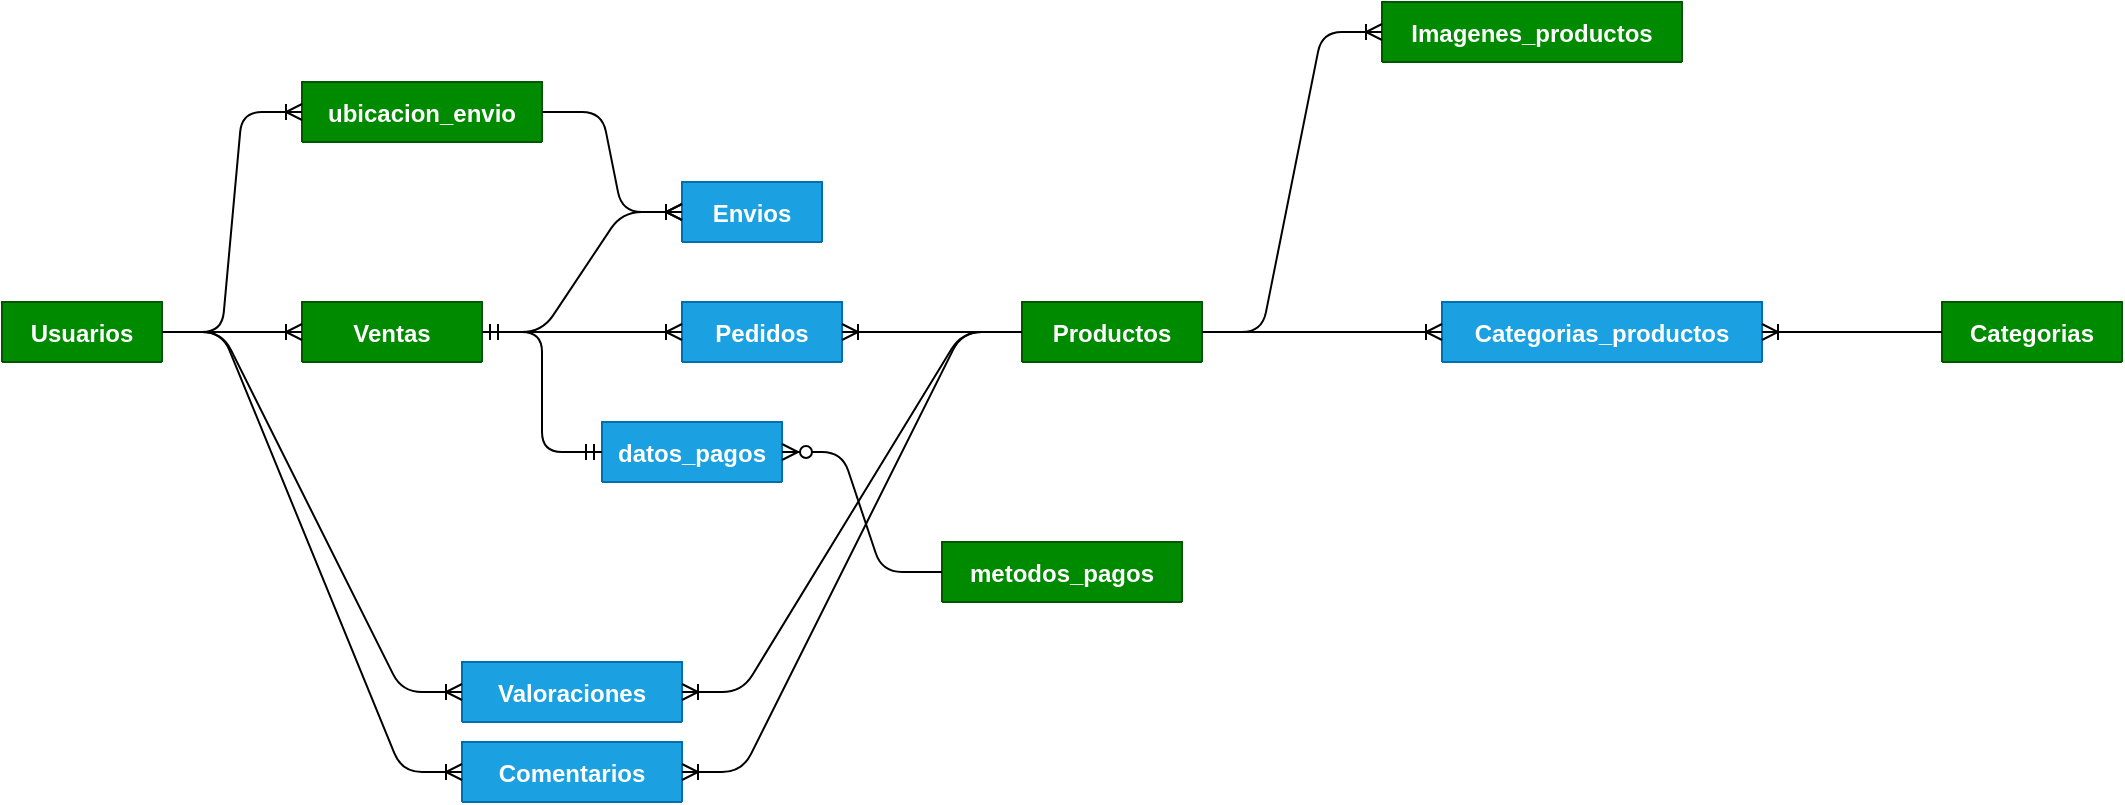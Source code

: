 <mxfile version="13.8.5" type="github"><diagram id="qtDGFVGw1Q-6y1fEiB1h" name="Page-1"><mxGraphModel dx="868" dy="433" grid="1" gridSize="10" guides="1" tooltips="1" connect="1" arrows="1" fold="1" page="1" pageScale="1" pageWidth="827" pageHeight="1169" math="0" shadow="0"><root><mxCell id="0"/><mxCell id="1" parent="0"/><mxCell id="cgAbgtYyQTpMGXmOYk-T-1" value="Usuarios" style="shape=table;startSize=30;container=1;collapsible=1;childLayout=tableLayout;fixedRows=1;rowLines=0;fontStyle=1;align=center;resizeLast=1;fillColor=#008a00;strokeColor=#005700;fontColor=#ffffff;" parent="1" vertex="1" collapsed="1"><mxGeometry x="760" y="310" width="80" height="30" as="geometry"><mxRectangle x="760" y="310" width="120" height="520" as="alternateBounds"/></mxGeometry></mxCell><mxCell id="cgAbgtYyQTpMGXmOYk-T-2" value="" style="shape=partialRectangle;collapsible=0;dropTarget=0;pointerEvents=0;fillColor=none;top=0;left=0;bottom=1;right=0;points=[[0,0.5],[1,0.5]];portConstraint=eastwest;" parent="cgAbgtYyQTpMGXmOYk-T-1" vertex="1"><mxGeometry y="30" width="120" height="30" as="geometry"/></mxCell><mxCell id="cgAbgtYyQTpMGXmOYk-T-3" value="PK" style="shape=partialRectangle;connectable=0;fillColor=none;top=0;left=0;bottom=0;right=0;fontStyle=1;overflow=hidden;" parent="cgAbgtYyQTpMGXmOYk-T-2" vertex="1"><mxGeometry width="30" height="30" as="geometry"/></mxCell><mxCell id="cgAbgtYyQTpMGXmOYk-T-4" value="usuario_id" style="shape=partialRectangle;connectable=0;fillColor=none;top=0;left=0;bottom=0;right=0;align=left;spacingLeft=6;fontStyle=5;overflow=hidden;" parent="cgAbgtYyQTpMGXmOYk-T-2" vertex="1"><mxGeometry x="30" width="90" height="30" as="geometry"/></mxCell><mxCell id="cgAbgtYyQTpMGXmOYk-T-5" value="" style="shape=partialRectangle;collapsible=0;dropTarget=0;pointerEvents=0;fillColor=none;top=0;left=0;bottom=0;right=0;points=[[0,0.5],[1,0.5]];portConstraint=eastwest;" parent="cgAbgtYyQTpMGXmOYk-T-1" vertex="1"><mxGeometry y="60" width="120" height="30" as="geometry"/></mxCell><mxCell id="cgAbgtYyQTpMGXmOYk-T-6" value="" style="shape=partialRectangle;connectable=0;fillColor=none;top=0;left=0;bottom=0;right=0;editable=1;overflow=hidden;" parent="cgAbgtYyQTpMGXmOYk-T-5" vertex="1"><mxGeometry width="30" height="30" as="geometry"/></mxCell><mxCell id="cgAbgtYyQTpMGXmOYk-T-7" value="username" style="shape=partialRectangle;connectable=0;fillColor=none;top=0;left=0;bottom=0;right=0;align=left;spacingLeft=6;overflow=hidden;" parent="cgAbgtYyQTpMGXmOYk-T-5" vertex="1"><mxGeometry x="30" width="90" height="30" as="geometry"/></mxCell><mxCell id="cgAbgtYyQTpMGXmOYk-T-8" value="" style="shape=partialRectangle;collapsible=0;dropTarget=0;pointerEvents=0;fillColor=none;top=0;left=0;bottom=0;right=0;points=[[0,0.5],[1,0.5]];portConstraint=eastwest;" parent="cgAbgtYyQTpMGXmOYk-T-1" vertex="1"><mxGeometry y="90" width="120" height="30" as="geometry"/></mxCell><mxCell id="cgAbgtYyQTpMGXmOYk-T-9" value="" style="shape=partialRectangle;connectable=0;fillColor=none;top=0;left=0;bottom=0;right=0;editable=1;overflow=hidden;" parent="cgAbgtYyQTpMGXmOYk-T-8" vertex="1"><mxGeometry width="30" height="30" as="geometry"/></mxCell><mxCell id="cgAbgtYyQTpMGXmOYk-T-10" value="password" style="shape=partialRectangle;connectable=0;fillColor=none;top=0;left=0;bottom=0;right=0;align=left;spacingLeft=6;overflow=hidden;" parent="cgAbgtYyQTpMGXmOYk-T-8" vertex="1"><mxGeometry x="30" width="90" height="30" as="geometry"/></mxCell><mxCell id="cgAbgtYyQTpMGXmOYk-T-11" value="" style="shape=partialRectangle;collapsible=0;dropTarget=0;pointerEvents=0;fillColor=none;top=0;left=0;bottom=0;right=0;points=[[0,0.5],[1,0.5]];portConstraint=eastwest;" parent="cgAbgtYyQTpMGXmOYk-T-1" vertex="1"><mxGeometry y="120" width="120" height="30" as="geometry"/></mxCell><mxCell id="cgAbgtYyQTpMGXmOYk-T-12" value="" style="shape=partialRectangle;connectable=0;fillColor=none;top=0;left=0;bottom=0;right=0;editable=1;overflow=hidden;" parent="cgAbgtYyQTpMGXmOYk-T-11" vertex="1"><mxGeometry width="30" height="30" as="geometry"/></mxCell><mxCell id="cgAbgtYyQTpMGXmOYk-T-13" value="nombre" style="shape=partialRectangle;connectable=0;fillColor=none;top=0;left=0;bottom=0;right=0;align=left;spacingLeft=6;overflow=hidden;" parent="cgAbgtYyQTpMGXmOYk-T-11" vertex="1"><mxGeometry x="30" width="90" height="30" as="geometry"/></mxCell><mxCell id="cgAbgtYyQTpMGXmOYk-T-14" value="" style="shape=partialRectangle;collapsible=0;dropTarget=0;pointerEvents=0;fillColor=none;top=0;left=0;bottom=0;right=0;points=[[0,0.5],[1,0.5]];portConstraint=eastwest;" parent="cgAbgtYyQTpMGXmOYk-T-1" vertex="1"><mxGeometry y="150" width="120" height="30" as="geometry"/></mxCell><mxCell id="cgAbgtYyQTpMGXmOYk-T-15" value="" style="shape=partialRectangle;connectable=0;fillColor=none;top=0;left=0;bottom=0;right=0;editable=1;overflow=hidden;" parent="cgAbgtYyQTpMGXmOYk-T-14" vertex="1"><mxGeometry width="30" height="30" as="geometry"/></mxCell><mxCell id="cgAbgtYyQTpMGXmOYk-T-16" value="apellido" style="shape=partialRectangle;connectable=0;fillColor=none;top=0;left=0;bottom=0;right=0;align=left;spacingLeft=6;overflow=hidden;" parent="cgAbgtYyQTpMGXmOYk-T-14" vertex="1"><mxGeometry x="30" width="90" height="30" as="geometry"/></mxCell><mxCell id="cgAbgtYyQTpMGXmOYk-T-17" value="" style="shape=partialRectangle;collapsible=0;dropTarget=0;pointerEvents=0;fillColor=none;top=0;left=0;bottom=0;right=0;points=[[0,0.5],[1,0.5]];portConstraint=eastwest;" parent="cgAbgtYyQTpMGXmOYk-T-1" vertex="1"><mxGeometry y="180" width="120" height="30" as="geometry"/></mxCell><mxCell id="cgAbgtYyQTpMGXmOYk-T-18" value="" style="shape=partialRectangle;connectable=0;fillColor=none;top=0;left=0;bottom=0;right=0;editable=1;overflow=hidden;" parent="cgAbgtYyQTpMGXmOYk-T-17" vertex="1"><mxGeometry width="30" height="30" as="geometry"/></mxCell><mxCell id="cgAbgtYyQTpMGXmOYk-T-19" value="pais" style="shape=partialRectangle;connectable=0;fillColor=none;top=0;left=0;bottom=0;right=0;align=left;spacingLeft=6;overflow=hidden;" parent="cgAbgtYyQTpMGXmOYk-T-17" vertex="1"><mxGeometry x="30" width="90" height="30" as="geometry"/></mxCell><mxCell id="cgAbgtYyQTpMGXmOYk-T-20" value="" style="shape=partialRectangle;collapsible=0;dropTarget=0;pointerEvents=0;fillColor=none;top=0;left=0;bottom=0;right=0;points=[[0,0.5],[1,0.5]];portConstraint=eastwest;" parent="cgAbgtYyQTpMGXmOYk-T-1" vertex="1"><mxGeometry y="210" width="120" height="30" as="geometry"/></mxCell><mxCell id="cgAbgtYyQTpMGXmOYk-T-21" value="" style="shape=partialRectangle;connectable=0;fillColor=none;top=0;left=0;bottom=0;right=0;editable=1;overflow=hidden;" parent="cgAbgtYyQTpMGXmOYk-T-20" vertex="1"><mxGeometry width="30" height="30" as="geometry"/></mxCell><mxCell id="cgAbgtYyQTpMGXmOYk-T-22" value="ciudad" style="shape=partialRectangle;connectable=0;fillColor=none;top=0;left=0;bottom=0;right=0;align=left;spacingLeft=6;overflow=hidden;" parent="cgAbgtYyQTpMGXmOYk-T-20" vertex="1"><mxGeometry x="30" width="90" height="30" as="geometry"/></mxCell><mxCell id="cgAbgtYyQTpMGXmOYk-T-23" value="" style="shape=partialRectangle;collapsible=0;dropTarget=0;pointerEvents=0;fillColor=none;top=0;left=0;bottom=0;right=0;points=[[0,0.5],[1,0.5]];portConstraint=eastwest;" parent="cgAbgtYyQTpMGXmOYk-T-1" vertex="1"><mxGeometry y="240" width="120" height="30" as="geometry"/></mxCell><mxCell id="cgAbgtYyQTpMGXmOYk-T-24" value="" style="shape=partialRectangle;connectable=0;fillColor=none;top=0;left=0;bottom=0;right=0;editable=1;overflow=hidden;" parent="cgAbgtYyQTpMGXmOYk-T-23" vertex="1"><mxGeometry width="30" height="30" as="geometry"/></mxCell><mxCell id="cgAbgtYyQTpMGXmOYk-T-25" value="direccion1" style="shape=partialRectangle;connectable=0;fillColor=none;top=0;left=0;bottom=0;right=0;align=left;spacingLeft=6;overflow=hidden;" parent="cgAbgtYyQTpMGXmOYk-T-23" vertex="1"><mxGeometry x="30" width="90" height="30" as="geometry"/></mxCell><mxCell id="cgAbgtYyQTpMGXmOYk-T-26" value="" style="shape=partialRectangle;collapsible=0;dropTarget=0;pointerEvents=0;fillColor=none;top=0;left=0;bottom=0;right=0;points=[[0,0.5],[1,0.5]];portConstraint=eastwest;" parent="cgAbgtYyQTpMGXmOYk-T-1" vertex="1"><mxGeometry y="270" width="120" height="30" as="geometry"/></mxCell><mxCell id="cgAbgtYyQTpMGXmOYk-T-27" value="" style="shape=partialRectangle;connectable=0;fillColor=none;top=0;left=0;bottom=0;right=0;editable=1;overflow=hidden;" parent="cgAbgtYyQTpMGXmOYk-T-26" vertex="1"><mxGeometry width="30" height="30" as="geometry"/></mxCell><mxCell id="cgAbgtYyQTpMGXmOYk-T-28" value="direccion2" style="shape=partialRectangle;connectable=0;fillColor=none;top=0;left=0;bottom=0;right=0;align=left;spacingLeft=6;overflow=hidden;" parent="cgAbgtYyQTpMGXmOYk-T-26" vertex="1"><mxGeometry x="30" width="90" height="30" as="geometry"/></mxCell><mxCell id="cgAbgtYyQTpMGXmOYk-T-29" value="" style="shape=partialRectangle;collapsible=0;dropTarget=0;pointerEvents=0;fillColor=none;top=0;left=0;bottom=0;right=0;points=[[0,0.5],[1,0.5]];portConstraint=eastwest;" parent="cgAbgtYyQTpMGXmOYk-T-1" vertex="1"><mxGeometry y="300" width="120" height="30" as="geometry"/></mxCell><mxCell id="cgAbgtYyQTpMGXmOYk-T-30" value="" style="shape=partialRectangle;connectable=0;fillColor=none;top=0;left=0;bottom=0;right=0;editable=1;overflow=hidden;" parent="cgAbgtYyQTpMGXmOYk-T-29" vertex="1"><mxGeometry width="30" height="30" as="geometry"/></mxCell><mxCell id="cgAbgtYyQTpMGXmOYk-T-31" value="codigo_postal" style="shape=partialRectangle;connectable=0;fillColor=none;top=0;left=0;bottom=0;right=0;align=left;spacingLeft=6;overflow=hidden;" parent="cgAbgtYyQTpMGXmOYk-T-29" vertex="1"><mxGeometry x="30" width="90" height="30" as="geometry"/></mxCell><mxCell id="cgAbgtYyQTpMGXmOYk-T-32" value="" style="shape=partialRectangle;collapsible=0;dropTarget=0;pointerEvents=0;fillColor=none;top=0;left=0;bottom=0;right=0;points=[[0,0.5],[1,0.5]];portConstraint=eastwest;" parent="cgAbgtYyQTpMGXmOYk-T-1" vertex="1"><mxGeometry y="330" width="120" height="30" as="geometry"/></mxCell><mxCell id="cgAbgtYyQTpMGXmOYk-T-33" value="" style="shape=partialRectangle;connectable=0;fillColor=none;top=0;left=0;bottom=0;right=0;editable=1;overflow=hidden;" parent="cgAbgtYyQTpMGXmOYk-T-32" vertex="1"><mxGeometry width="30" height="30" as="geometry"/></mxCell><mxCell id="cgAbgtYyQTpMGXmOYk-T-34" value="telefono1" style="shape=partialRectangle;connectable=0;fillColor=none;top=0;left=0;bottom=0;right=0;align=left;spacingLeft=6;overflow=hidden;" parent="cgAbgtYyQTpMGXmOYk-T-32" vertex="1"><mxGeometry x="30" width="90" height="30" as="geometry"/></mxCell><mxCell id="cgAbgtYyQTpMGXmOYk-T-35" value="" style="shape=partialRectangle;collapsible=0;dropTarget=0;pointerEvents=0;fillColor=none;top=0;left=0;bottom=0;right=0;points=[[0,0.5],[1,0.5]];portConstraint=eastwest;" parent="cgAbgtYyQTpMGXmOYk-T-1" vertex="1"><mxGeometry y="360" width="120" height="30" as="geometry"/></mxCell><mxCell id="cgAbgtYyQTpMGXmOYk-T-36" value="" style="shape=partialRectangle;connectable=0;fillColor=none;top=0;left=0;bottom=0;right=0;editable=1;overflow=hidden;" parent="cgAbgtYyQTpMGXmOYk-T-35" vertex="1"><mxGeometry width="30" height="30" as="geometry"/></mxCell><mxCell id="cgAbgtYyQTpMGXmOYk-T-37" value="telefono2" style="shape=partialRectangle;connectable=0;fillColor=none;top=0;left=0;bottom=0;right=0;align=left;spacingLeft=6;overflow=hidden;" parent="cgAbgtYyQTpMGXmOYk-T-35" vertex="1"><mxGeometry x="30" width="90" height="30" as="geometry"/></mxCell><mxCell id="cgAbgtYyQTpMGXmOYk-T-38" value="" style="shape=partialRectangle;collapsible=0;dropTarget=0;pointerEvents=0;fillColor=none;top=0;left=0;bottom=0;right=0;points=[[0,0.5],[1,0.5]];portConstraint=eastwest;" parent="cgAbgtYyQTpMGXmOYk-T-1" vertex="1"><mxGeometry y="390" width="120" height="30" as="geometry"/></mxCell><mxCell id="cgAbgtYyQTpMGXmOYk-T-39" value="" style="shape=partialRectangle;connectable=0;fillColor=none;top=0;left=0;bottom=0;right=0;editable=1;overflow=hidden;" parent="cgAbgtYyQTpMGXmOYk-T-38" vertex="1"><mxGeometry width="30" height="30" as="geometry"/></mxCell><mxCell id="cgAbgtYyQTpMGXmOYk-T-40" value="email" style="shape=partialRectangle;connectable=0;fillColor=none;top=0;left=0;bottom=0;right=0;align=left;spacingLeft=6;overflow=hidden;" parent="cgAbgtYyQTpMGXmOYk-T-38" vertex="1"><mxGeometry x="30" width="90" height="30" as="geometry"/></mxCell><mxCell id="cgAbgtYyQTpMGXmOYk-T-41" value="" style="shape=partialRectangle;collapsible=0;dropTarget=0;pointerEvents=0;fillColor=none;top=0;left=0;bottom=0;right=0;points=[[0,0.5],[1,0.5]];portConstraint=eastwest;" parent="cgAbgtYyQTpMGXmOYk-T-1" vertex="1"><mxGeometry y="420" width="120" height="30" as="geometry"/></mxCell><mxCell id="cgAbgtYyQTpMGXmOYk-T-42" value="" style="shape=partialRectangle;connectable=0;fillColor=none;top=0;left=0;bottom=0;right=0;editable=1;overflow=hidden;" parent="cgAbgtYyQTpMGXmOYk-T-41" vertex="1"><mxGeometry width="30" height="30" as="geometry"/></mxCell><mxCell id="cgAbgtYyQTpMGXmOYk-T-43" value="rol" style="shape=partialRectangle;connectable=0;fillColor=none;top=0;left=0;bottom=0;right=0;align=left;spacingLeft=6;overflow=hidden;" parent="cgAbgtYyQTpMGXmOYk-T-41" vertex="1"><mxGeometry x="30" width="90" height="30" as="geometry"/></mxCell><mxCell id="cgAbgtYyQTpMGXmOYk-T-44" value="" style="shape=partialRectangle;collapsible=0;dropTarget=0;pointerEvents=0;fillColor=none;top=0;left=0;bottom=0;right=0;points=[[0,0.5],[1,0.5]];portConstraint=eastwest;" parent="cgAbgtYyQTpMGXmOYk-T-1" vertex="1"><mxGeometry y="450" width="120" height="30" as="geometry"/></mxCell><mxCell id="cgAbgtYyQTpMGXmOYk-T-45" value="" style="shape=partialRectangle;connectable=0;fillColor=none;top=0;left=0;bottom=0;right=0;editable=1;overflow=hidden;" parent="cgAbgtYyQTpMGXmOYk-T-44" vertex="1"><mxGeometry width="30" height="30" as="geometry"/></mxCell><mxCell id="cgAbgtYyQTpMGXmOYk-T-46" value="estado" style="shape=partialRectangle;connectable=0;fillColor=none;top=0;left=0;bottom=0;right=0;align=left;spacingLeft=6;overflow=hidden;" parent="cgAbgtYyQTpMGXmOYk-T-44" vertex="1"><mxGeometry x="30" width="90" height="30" as="geometry"/></mxCell><mxCell id="cgAbgtYyQTpMGXmOYk-T-47" value="" style="shape=partialRectangle;collapsible=0;dropTarget=0;pointerEvents=0;fillColor=none;top=0;left=0;bottom=0;right=0;points=[[0,0.5],[1,0.5]];portConstraint=eastwest;" parent="cgAbgtYyQTpMGXmOYk-T-1" vertex="1"><mxGeometry y="480" width="120" height="30" as="geometry"/></mxCell><mxCell id="cgAbgtYyQTpMGXmOYk-T-48" value="" style="shape=partialRectangle;connectable=0;fillColor=none;top=0;left=0;bottom=0;right=0;editable=1;overflow=hidden;" parent="cgAbgtYyQTpMGXmOYk-T-47" vertex="1"><mxGeometry width="30" height="30" as="geometry"/></mxCell><mxCell id="cgAbgtYyQTpMGXmOYk-T-49" value="is_deleted" style="shape=partialRectangle;connectable=0;fillColor=none;top=0;left=0;bottom=0;right=0;align=left;spacingLeft=6;overflow=hidden;" parent="cgAbgtYyQTpMGXmOYk-T-47" vertex="1"><mxGeometry x="30" width="90" height="30" as="geometry"/></mxCell><mxCell id="cgAbgtYyQTpMGXmOYk-T-50" value="Productos" style="shape=table;startSize=30;container=1;collapsible=1;childLayout=tableLayout;fixedRows=1;rowLines=0;fontStyle=1;align=center;resizeLast=1;fillColor=#008a00;strokeColor=#005700;fontColor=#ffffff;" parent="1" vertex="1" collapsed="1"><mxGeometry x="1270" y="310" width="90" height="30" as="geometry"><mxRectangle x="550" y="140" width="140" height="280" as="alternateBounds"/></mxGeometry></mxCell><mxCell id="cgAbgtYyQTpMGXmOYk-T-51" value="" style="shape=partialRectangle;collapsible=0;dropTarget=0;pointerEvents=0;fillColor=none;top=0;left=0;bottom=1;right=0;points=[[0,0.5],[1,0.5]];portConstraint=eastwest;" parent="cgAbgtYyQTpMGXmOYk-T-50" vertex="1"><mxGeometry y="30" width="140" height="30" as="geometry"/></mxCell><mxCell id="cgAbgtYyQTpMGXmOYk-T-52" value="PK" style="shape=partialRectangle;connectable=0;fillColor=none;top=0;left=0;bottom=0;right=0;fontStyle=1;overflow=hidden;" parent="cgAbgtYyQTpMGXmOYk-T-51" vertex="1"><mxGeometry width="30" height="30" as="geometry"/></mxCell><mxCell id="cgAbgtYyQTpMGXmOYk-T-53" value="producto_id" style="shape=partialRectangle;connectable=0;fillColor=none;top=0;left=0;bottom=0;right=0;align=left;spacingLeft=6;fontStyle=5;overflow=hidden;" parent="cgAbgtYyQTpMGXmOYk-T-51" vertex="1"><mxGeometry x="30" width="110" height="30" as="geometry"/></mxCell><mxCell id="cgAbgtYyQTpMGXmOYk-T-54" value="" style="shape=partialRectangle;collapsible=0;dropTarget=0;pointerEvents=0;fillColor=none;top=0;left=0;bottom=0;right=0;points=[[0,0.5],[1,0.5]];portConstraint=eastwest;" parent="cgAbgtYyQTpMGXmOYk-T-50" vertex="1"><mxGeometry y="60" width="140" height="30" as="geometry"/></mxCell><mxCell id="cgAbgtYyQTpMGXmOYk-T-55" value="" style="shape=partialRectangle;connectable=0;fillColor=none;top=0;left=0;bottom=0;right=0;editable=1;overflow=hidden;" parent="cgAbgtYyQTpMGXmOYk-T-54" vertex="1"><mxGeometry width="30" height="30" as="geometry"/></mxCell><mxCell id="cgAbgtYyQTpMGXmOYk-T-56" value="nombre_producto" style="shape=partialRectangle;connectable=0;fillColor=none;top=0;left=0;bottom=0;right=0;align=left;spacingLeft=6;overflow=hidden;" parent="cgAbgtYyQTpMGXmOYk-T-54" vertex="1"><mxGeometry x="30" width="110" height="30" as="geometry"/></mxCell><mxCell id="cgAbgtYyQTpMGXmOYk-T-57" value="" style="shape=partialRectangle;collapsible=0;dropTarget=0;pointerEvents=0;fillColor=none;top=0;left=0;bottom=0;right=0;points=[[0,0.5],[1,0.5]];portConstraint=eastwest;" parent="cgAbgtYyQTpMGXmOYk-T-50" vertex="1"><mxGeometry y="90" width="140" height="30" as="geometry"/></mxCell><mxCell id="cgAbgtYyQTpMGXmOYk-T-58" value="" style="shape=partialRectangle;connectable=0;fillColor=none;top=0;left=0;bottom=0;right=0;editable=1;overflow=hidden;" parent="cgAbgtYyQTpMGXmOYk-T-57" vertex="1"><mxGeometry width="30" height="30" as="geometry"/></mxCell><mxCell id="cgAbgtYyQTpMGXmOYk-T-59" value="marca" style="shape=partialRectangle;connectable=0;fillColor=none;top=0;left=0;bottom=0;right=0;align=left;spacingLeft=6;overflow=hidden;" parent="cgAbgtYyQTpMGXmOYk-T-57" vertex="1"><mxGeometry x="30" width="110" height="30" as="geometry"/></mxCell><mxCell id="cgAbgtYyQTpMGXmOYk-T-60" value="" style="shape=partialRectangle;collapsible=0;dropTarget=0;pointerEvents=0;fillColor=none;top=0;left=0;bottom=0;right=0;points=[[0,0.5],[1,0.5]];portConstraint=eastwest;" parent="cgAbgtYyQTpMGXmOYk-T-50" vertex="1"><mxGeometry y="120" width="140" height="30" as="geometry"/></mxCell><mxCell id="cgAbgtYyQTpMGXmOYk-T-61" value="" style="shape=partialRectangle;connectable=0;fillColor=none;top=0;left=0;bottom=0;right=0;editable=1;overflow=hidden;" parent="cgAbgtYyQTpMGXmOYk-T-60" vertex="1"><mxGeometry width="30" height="30" as="geometry"/></mxCell><mxCell id="cgAbgtYyQTpMGXmOYk-T-62" value="precio" style="shape=partialRectangle;connectable=0;fillColor=none;top=0;left=0;bottom=0;right=0;align=left;spacingLeft=6;overflow=hidden;" parent="cgAbgtYyQTpMGXmOYk-T-60" vertex="1"><mxGeometry x="30" width="110" height="30" as="geometry"/></mxCell><mxCell id="cgAbgtYyQTpMGXmOYk-T-63" value="" style="shape=partialRectangle;collapsible=0;dropTarget=0;pointerEvents=0;fillColor=none;top=0;left=0;bottom=0;right=0;points=[[0,0.5],[1,0.5]];portConstraint=eastwest;" parent="cgAbgtYyQTpMGXmOYk-T-50" vertex="1"><mxGeometry y="150" width="140" height="30" as="geometry"/></mxCell><mxCell id="cgAbgtYyQTpMGXmOYk-T-64" value="" style="shape=partialRectangle;connectable=0;fillColor=none;top=0;left=0;bottom=0;right=0;editable=1;overflow=hidden;" parent="cgAbgtYyQTpMGXmOYk-T-63" vertex="1"><mxGeometry width="30" height="30" as="geometry"/></mxCell><mxCell id="cgAbgtYyQTpMGXmOYk-T-65" value="stock" style="shape=partialRectangle;connectable=0;fillColor=none;top=0;left=0;bottom=0;right=0;align=left;spacingLeft=6;overflow=hidden;" parent="cgAbgtYyQTpMGXmOYk-T-63" vertex="1"><mxGeometry x="30" width="110" height="30" as="geometry"/></mxCell><mxCell id="cgAbgtYyQTpMGXmOYk-T-66" value="" style="shape=partialRectangle;collapsible=0;dropTarget=0;pointerEvents=0;fillColor=none;top=0;left=0;bottom=0;right=0;points=[[0,0.5],[1,0.5]];portConstraint=eastwest;" parent="cgAbgtYyQTpMGXmOYk-T-50" vertex="1"><mxGeometry y="180" width="140" height="30" as="geometry"/></mxCell><mxCell id="cgAbgtYyQTpMGXmOYk-T-67" value="" style="shape=partialRectangle;connectable=0;fillColor=none;top=0;left=0;bottom=0;right=0;editable=1;overflow=hidden;" parent="cgAbgtYyQTpMGXmOYk-T-66" vertex="1"><mxGeometry width="30" height="30" as="geometry"/></mxCell><mxCell id="cgAbgtYyQTpMGXmOYk-T-68" value="descripcion" style="shape=partialRectangle;connectable=0;fillColor=none;top=0;left=0;bottom=0;right=0;align=left;spacingLeft=6;overflow=hidden;" parent="cgAbgtYyQTpMGXmOYk-T-66" vertex="1"><mxGeometry x="30" width="110" height="30" as="geometry"/></mxCell><mxCell id="cgAbgtYyQTpMGXmOYk-T-69" value="" style="shape=partialRectangle;collapsible=0;dropTarget=0;pointerEvents=0;fillColor=none;top=0;left=0;bottom=0;right=0;points=[[0,0.5],[1,0.5]];portConstraint=eastwest;" parent="cgAbgtYyQTpMGXmOYk-T-50" vertex="1"><mxGeometry y="210" width="140" height="30" as="geometry"/></mxCell><mxCell id="cgAbgtYyQTpMGXmOYk-T-70" value="" style="shape=partialRectangle;connectable=0;fillColor=none;top=0;left=0;bottom=0;right=0;editable=1;overflow=hidden;" parent="cgAbgtYyQTpMGXmOYk-T-69" vertex="1"><mxGeometry width="30" height="30" as="geometry"/></mxCell><mxCell id="cgAbgtYyQTpMGXmOYk-T-71" value="disponible" style="shape=partialRectangle;connectable=0;fillColor=none;top=0;left=0;bottom=0;right=0;align=left;spacingLeft=6;overflow=hidden;" parent="cgAbgtYyQTpMGXmOYk-T-69" vertex="1"><mxGeometry x="30" width="110" height="30" as="geometry"/></mxCell><mxCell id="cgAbgtYyQTpMGXmOYk-T-72" value="" style="shape=partialRectangle;collapsible=0;dropTarget=0;pointerEvents=0;fillColor=none;top=0;left=0;bottom=0;right=0;points=[[0,0.5],[1,0.5]];portConstraint=eastwest;" parent="cgAbgtYyQTpMGXmOYk-T-50" vertex="1"><mxGeometry y="240" width="140" height="30" as="geometry"/></mxCell><mxCell id="cgAbgtYyQTpMGXmOYk-T-73" value="" style="shape=partialRectangle;connectable=0;fillColor=none;top=0;left=0;bottom=0;right=0;editable=1;overflow=hidden;" parent="cgAbgtYyQTpMGXmOYk-T-72" vertex="1"><mxGeometry width="30" height="30" as="geometry"/></mxCell><mxCell id="cgAbgtYyQTpMGXmOYk-T-74" value="is_deleted" style="shape=partialRectangle;connectable=0;fillColor=none;top=0;left=0;bottom=0;right=0;align=left;spacingLeft=6;overflow=hidden;" parent="cgAbgtYyQTpMGXmOYk-T-72" vertex="1"><mxGeometry x="30" width="110" height="30" as="geometry"/></mxCell><mxCell id="cgAbgtYyQTpMGXmOYk-T-75" value="Imagenes_productos" style="shape=table;startSize=30;container=1;collapsible=1;childLayout=tableLayout;fixedRows=1;rowLines=0;fontStyle=1;align=center;resizeLast=1;fillColor=#008a00;strokeColor=#005700;fontColor=#ffffff;" parent="1" vertex="1" collapsed="1"><mxGeometry x="1450" y="160" width="150" height="30" as="geometry"><mxRectangle x="1450" y="160" width="180" height="160" as="alternateBounds"/></mxGeometry></mxCell><mxCell id="cgAbgtYyQTpMGXmOYk-T-76" value="" style="shape=partialRectangle;collapsible=0;dropTarget=0;pointerEvents=0;fillColor=none;top=0;left=0;bottom=1;right=0;points=[[0,0.5],[1,0.5]];portConstraint=eastwest;" parent="cgAbgtYyQTpMGXmOYk-T-75" vertex="1"><mxGeometry y="30" width="180" height="30" as="geometry"/></mxCell><mxCell id="cgAbgtYyQTpMGXmOYk-T-77" value="PK" style="shape=partialRectangle;connectable=0;fillColor=none;top=0;left=0;bottom=0;right=0;fontStyle=1;overflow=hidden;" parent="cgAbgtYyQTpMGXmOYk-T-76" vertex="1"><mxGeometry width="30" height="30" as="geometry"/></mxCell><mxCell id="cgAbgtYyQTpMGXmOYk-T-78" value="imagenes_productos_id" style="shape=partialRectangle;connectable=0;fillColor=none;top=0;left=0;bottom=0;right=0;align=left;spacingLeft=6;fontStyle=5;overflow=hidden;" parent="cgAbgtYyQTpMGXmOYk-T-76" vertex="1"><mxGeometry x="30" width="150" height="30" as="geometry"/></mxCell><mxCell id="cgAbgtYyQTpMGXmOYk-T-79" value="" style="shape=partialRectangle;collapsible=0;dropTarget=0;pointerEvents=0;fillColor=none;top=0;left=0;bottom=0;right=0;points=[[0,0.5],[1,0.5]];portConstraint=eastwest;" parent="cgAbgtYyQTpMGXmOYk-T-75" vertex="1"><mxGeometry y="60" width="180" height="30" as="geometry"/></mxCell><mxCell id="cgAbgtYyQTpMGXmOYk-T-80" value="FK1" style="shape=partialRectangle;connectable=0;fillColor=none;top=0;left=0;bottom=0;right=0;editable=1;overflow=hidden;" parent="cgAbgtYyQTpMGXmOYk-T-79" vertex="1"><mxGeometry width="30" height="30" as="geometry"/></mxCell><mxCell id="cgAbgtYyQTpMGXmOYk-T-81" value="producto_id" style="shape=partialRectangle;connectable=0;fillColor=none;top=0;left=0;bottom=0;right=0;align=left;spacingLeft=6;overflow=hidden;" parent="cgAbgtYyQTpMGXmOYk-T-79" vertex="1"><mxGeometry x="30" width="150" height="30" as="geometry"/></mxCell><mxCell id="cgAbgtYyQTpMGXmOYk-T-82" value="" style="shape=partialRectangle;collapsible=0;dropTarget=0;pointerEvents=0;fillColor=none;top=0;left=0;bottom=0;right=0;points=[[0,0.5],[1,0.5]];portConstraint=eastwest;" parent="cgAbgtYyQTpMGXmOYk-T-75" vertex="1"><mxGeometry y="90" width="180" height="30" as="geometry"/></mxCell><mxCell id="cgAbgtYyQTpMGXmOYk-T-83" value="" style="shape=partialRectangle;connectable=0;fillColor=none;top=0;left=0;bottom=0;right=0;editable=1;overflow=hidden;" parent="cgAbgtYyQTpMGXmOYk-T-82" vertex="1"><mxGeometry width="30" height="30" as="geometry"/></mxCell><mxCell id="cgAbgtYyQTpMGXmOYk-T-84" value="dir_imagen" style="shape=partialRectangle;connectable=0;fillColor=none;top=0;left=0;bottom=0;right=0;align=left;spacingLeft=6;overflow=hidden;" parent="cgAbgtYyQTpMGXmOYk-T-82" vertex="1"><mxGeometry x="30" width="150" height="30" as="geometry"/></mxCell><mxCell id="cgAbgtYyQTpMGXmOYk-T-85" value="" style="shape=partialRectangle;collapsible=0;dropTarget=0;pointerEvents=0;fillColor=none;top=0;left=0;bottom=0;right=0;points=[[0,0.5],[1,0.5]];portConstraint=eastwest;" parent="cgAbgtYyQTpMGXmOYk-T-75" vertex="1"><mxGeometry y="120" width="180" height="30" as="geometry"/></mxCell><mxCell id="cgAbgtYyQTpMGXmOYk-T-86" value="" style="shape=partialRectangle;connectable=0;fillColor=none;top=0;left=0;bottom=0;right=0;editable=1;overflow=hidden;" parent="cgAbgtYyQTpMGXmOYk-T-85" vertex="1"><mxGeometry width="30" height="30" as="geometry"/></mxCell><mxCell id="cgAbgtYyQTpMGXmOYk-T-87" value="tipo" style="shape=partialRectangle;connectable=0;fillColor=none;top=0;left=0;bottom=0;right=0;align=left;spacingLeft=6;overflow=hidden;" parent="cgAbgtYyQTpMGXmOYk-T-85" vertex="1"><mxGeometry x="30" width="150" height="30" as="geometry"/></mxCell><mxCell id="cgAbgtYyQTpMGXmOYk-T-88" value="" style="edgeStyle=entityRelationEdgeStyle;fontSize=12;html=1;endArrow=ERoneToMany;" parent="1" source="cgAbgtYyQTpMGXmOYk-T-51" target="cgAbgtYyQTpMGXmOYk-T-79" edge="1"><mxGeometry width="100" height="100" relative="1" as="geometry"><mxPoint x="1070" y="840" as="sourcePoint"/><mxPoint x="1170" y="740" as="targetPoint"/></mxGeometry></mxCell><mxCell id="cgAbgtYyQTpMGXmOYk-T-89" value="Comentarios" style="shape=table;startSize=30;container=1;collapsible=1;childLayout=tableLayout;fixedRows=1;rowLines=0;fontStyle=1;align=center;resizeLast=1;fillColor=#1ba1e2;strokeColor=#006EAF;fontColor=#ffffff;" parent="1" vertex="1" collapsed="1"><mxGeometry x="990" y="530" width="110" height="30" as="geometry"><mxRectangle x="210" y="390" width="130" height="220" as="alternateBounds"/></mxGeometry></mxCell><mxCell id="cgAbgtYyQTpMGXmOYk-T-90" value="" style="shape=partialRectangle;collapsible=0;dropTarget=0;pointerEvents=0;fillColor=none;top=0;left=0;bottom=1;right=0;points=[[0,0.5],[1,0.5]];portConstraint=eastwest;" parent="cgAbgtYyQTpMGXmOYk-T-89" vertex="1"><mxGeometry y="30" width="130" height="30" as="geometry"/></mxCell><mxCell id="cgAbgtYyQTpMGXmOYk-T-91" value="PK" style="shape=partialRectangle;connectable=0;fillColor=none;top=0;left=0;bottom=0;right=0;fontStyle=1;overflow=hidden;" parent="cgAbgtYyQTpMGXmOYk-T-90" vertex="1"><mxGeometry width="30" height="30" as="geometry"/></mxCell><mxCell id="cgAbgtYyQTpMGXmOYk-T-92" value="comentario_id" style="shape=partialRectangle;connectable=0;fillColor=none;top=0;left=0;bottom=0;right=0;align=left;spacingLeft=6;fontStyle=5;overflow=hidden;" parent="cgAbgtYyQTpMGXmOYk-T-90" vertex="1"><mxGeometry x="30" width="100" height="30" as="geometry"/></mxCell><mxCell id="cgAbgtYyQTpMGXmOYk-T-93" value="" style="shape=partialRectangle;collapsible=0;dropTarget=0;pointerEvents=0;fillColor=none;top=0;left=0;bottom=0;right=0;points=[[0,0.5],[1,0.5]];portConstraint=eastwest;" parent="cgAbgtYyQTpMGXmOYk-T-89" vertex="1"><mxGeometry y="60" width="130" height="30" as="geometry"/></mxCell><mxCell id="cgAbgtYyQTpMGXmOYk-T-94" value="FK1" style="shape=partialRectangle;connectable=0;fillColor=none;top=0;left=0;bottom=0;right=0;editable=1;overflow=hidden;" parent="cgAbgtYyQTpMGXmOYk-T-93" vertex="1"><mxGeometry width="30" height="30" as="geometry"/></mxCell><mxCell id="cgAbgtYyQTpMGXmOYk-T-95" value="usuario_id" style="shape=partialRectangle;connectable=0;fillColor=none;top=0;left=0;bottom=0;right=0;align=left;spacingLeft=6;overflow=hidden;" parent="cgAbgtYyQTpMGXmOYk-T-93" vertex="1"><mxGeometry x="30" width="100" height="30" as="geometry"/></mxCell><mxCell id="cgAbgtYyQTpMGXmOYk-T-96" value="" style="shape=partialRectangle;collapsible=0;dropTarget=0;pointerEvents=0;fillColor=none;top=0;left=0;bottom=0;right=0;points=[[0,0.5],[1,0.5]];portConstraint=eastwest;" parent="cgAbgtYyQTpMGXmOYk-T-89" vertex="1"><mxGeometry y="90" width="130" height="30" as="geometry"/></mxCell><mxCell id="cgAbgtYyQTpMGXmOYk-T-97" value="FK2" style="shape=partialRectangle;connectable=0;fillColor=none;top=0;left=0;bottom=0;right=0;editable=1;overflow=hidden;" parent="cgAbgtYyQTpMGXmOYk-T-96" vertex="1"><mxGeometry width="30" height="30" as="geometry"/></mxCell><mxCell id="cgAbgtYyQTpMGXmOYk-T-98" value="producto_id" style="shape=partialRectangle;connectable=0;fillColor=none;top=0;left=0;bottom=0;right=0;align=left;spacingLeft=6;overflow=hidden;" parent="cgAbgtYyQTpMGXmOYk-T-96" vertex="1"><mxGeometry x="30" width="100" height="30" as="geometry"/></mxCell><mxCell id="cgAbgtYyQTpMGXmOYk-T-99" value="" style="shape=partialRectangle;collapsible=0;dropTarget=0;pointerEvents=0;fillColor=none;top=0;left=0;bottom=0;right=0;points=[[0,0.5],[1,0.5]];portConstraint=eastwest;" parent="cgAbgtYyQTpMGXmOYk-T-89" vertex="1"><mxGeometry y="120" width="130" height="30" as="geometry"/></mxCell><mxCell id="cgAbgtYyQTpMGXmOYk-T-100" value="" style="shape=partialRectangle;connectable=0;fillColor=none;top=0;left=0;bottom=0;right=0;editable=1;overflow=hidden;" parent="cgAbgtYyQTpMGXmOYk-T-99" vertex="1"><mxGeometry width="30" height="30" as="geometry"/></mxCell><mxCell id="cgAbgtYyQTpMGXmOYk-T-101" value="descripcion" style="shape=partialRectangle;connectable=0;fillColor=none;top=0;left=0;bottom=0;right=0;align=left;spacingLeft=6;overflow=hidden;" parent="cgAbgtYyQTpMGXmOYk-T-99" vertex="1"><mxGeometry x="30" width="100" height="30" as="geometry"/></mxCell><mxCell id="cgAbgtYyQTpMGXmOYk-T-102" value="" style="shape=partialRectangle;collapsible=0;dropTarget=0;pointerEvents=0;fillColor=none;top=0;left=0;bottom=0;right=0;points=[[0,0.5],[1,0.5]];portConstraint=eastwest;" parent="cgAbgtYyQTpMGXmOYk-T-89" vertex="1"><mxGeometry y="150" width="130" height="30" as="geometry"/></mxCell><mxCell id="cgAbgtYyQTpMGXmOYk-T-103" value="" style="shape=partialRectangle;connectable=0;fillColor=none;top=0;left=0;bottom=0;right=0;editable=1;overflow=hidden;" parent="cgAbgtYyQTpMGXmOYk-T-102" vertex="1"><mxGeometry width="30" height="30" as="geometry"/></mxCell><mxCell id="cgAbgtYyQTpMGXmOYk-T-104" value="estado" style="shape=partialRectangle;connectable=0;fillColor=none;top=0;left=0;bottom=0;right=0;align=left;spacingLeft=6;overflow=hidden;" parent="cgAbgtYyQTpMGXmOYk-T-102" vertex="1"><mxGeometry x="30" width="100" height="30" as="geometry"/></mxCell><mxCell id="cgAbgtYyQTpMGXmOYk-T-105" value="" style="shape=partialRectangle;collapsible=0;dropTarget=0;pointerEvents=0;fillColor=none;top=0;left=0;bottom=0;right=0;points=[[0,0.5],[1,0.5]];portConstraint=eastwest;" parent="cgAbgtYyQTpMGXmOYk-T-89" vertex="1"><mxGeometry y="180" width="130" height="30" as="geometry"/></mxCell><mxCell id="cgAbgtYyQTpMGXmOYk-T-106" value="" style="shape=partialRectangle;connectable=0;fillColor=none;top=0;left=0;bottom=0;right=0;editable=1;overflow=hidden;" parent="cgAbgtYyQTpMGXmOYk-T-105" vertex="1"><mxGeometry width="30" height="30" as="geometry"/></mxCell><mxCell id="cgAbgtYyQTpMGXmOYk-T-107" value="created_at" style="shape=partialRectangle;connectable=0;fillColor=none;top=0;left=0;bottom=0;right=0;align=left;spacingLeft=6;overflow=hidden;" parent="cgAbgtYyQTpMGXmOYk-T-105" vertex="1"><mxGeometry x="30" width="100" height="30" as="geometry"/></mxCell><mxCell id="cgAbgtYyQTpMGXmOYk-T-108" value="" style="edgeStyle=entityRelationEdgeStyle;fontSize=12;html=1;endArrow=ERoneToMany;exitX=1;exitY=0.5;exitDx=0;exitDy=0;" parent="1" source="cgAbgtYyQTpMGXmOYk-T-2" target="cgAbgtYyQTpMGXmOYk-T-93" edge="1"><mxGeometry width="100" height="100" relative="1" as="geometry"><mxPoint x="1080" y="600" as="sourcePoint"/><mxPoint x="1180" y="500" as="targetPoint"/></mxGeometry></mxCell><mxCell id="cgAbgtYyQTpMGXmOYk-T-109" value="" style="edgeStyle=entityRelationEdgeStyle;fontSize=12;html=1;endArrow=ERoneToMany;exitX=0;exitY=0.5;exitDx=0;exitDy=0;" parent="1" source="cgAbgtYyQTpMGXmOYk-T-51" target="cgAbgtYyQTpMGXmOYk-T-96" edge="1"><mxGeometry width="100" height="100" relative="1" as="geometry"><mxPoint x="1240" y="460" as="sourcePoint"/><mxPoint x="1310" y="680" as="targetPoint"/></mxGeometry></mxCell><mxCell id="cgAbgtYyQTpMGXmOYk-T-110" value="Valoraciones" style="shape=table;startSize=30;container=1;collapsible=1;childLayout=tableLayout;fixedRows=1;rowLines=0;fontStyle=1;align=center;resizeLast=1;fillColor=#1ba1e2;strokeColor=#006EAF;fontColor=#ffffff;" parent="1" vertex="1" collapsed="1"><mxGeometry x="990" y="490" width="110" height="30" as="geometry"><mxRectangle x="190" y="160" width="180" height="190" as="alternateBounds"/></mxGeometry></mxCell><mxCell id="cgAbgtYyQTpMGXmOYk-T-111" value="" style="shape=partialRectangle;collapsible=0;dropTarget=0;pointerEvents=0;fillColor=none;top=0;left=0;bottom=1;right=0;points=[[0,0.5],[1,0.5]];portConstraint=eastwest;" parent="cgAbgtYyQTpMGXmOYk-T-110" vertex="1"><mxGeometry y="30" width="180" height="30" as="geometry"/></mxCell><mxCell id="cgAbgtYyQTpMGXmOYk-T-112" value="PK" style="shape=partialRectangle;connectable=0;fillColor=none;top=0;left=0;bottom=0;right=0;fontStyle=1;overflow=hidden;" parent="cgAbgtYyQTpMGXmOYk-T-111" vertex="1"><mxGeometry width="30" height="30" as="geometry"/></mxCell><mxCell id="cgAbgtYyQTpMGXmOYk-T-113" value="valoracion_id" style="shape=partialRectangle;connectable=0;fillColor=none;top=0;left=0;bottom=0;right=0;align=left;spacingLeft=6;fontStyle=5;overflow=hidden;" parent="cgAbgtYyQTpMGXmOYk-T-111" vertex="1"><mxGeometry x="30" width="150" height="30" as="geometry"/></mxCell><mxCell id="cgAbgtYyQTpMGXmOYk-T-114" value="" style="shape=partialRectangle;collapsible=0;dropTarget=0;pointerEvents=0;fillColor=none;top=0;left=0;bottom=0;right=0;points=[[0,0.5],[1,0.5]];portConstraint=eastwest;" parent="cgAbgtYyQTpMGXmOYk-T-110" vertex="1"><mxGeometry y="60" width="180" height="30" as="geometry"/></mxCell><mxCell id="cgAbgtYyQTpMGXmOYk-T-115" value="FK1" style="shape=partialRectangle;connectable=0;fillColor=none;top=0;left=0;bottom=0;right=0;editable=1;overflow=hidden;" parent="cgAbgtYyQTpMGXmOYk-T-114" vertex="1"><mxGeometry width="30" height="30" as="geometry"/></mxCell><mxCell id="cgAbgtYyQTpMGXmOYk-T-116" value="usuario_id" style="shape=partialRectangle;connectable=0;fillColor=none;top=0;left=0;bottom=0;right=0;align=left;spacingLeft=6;overflow=hidden;" parent="cgAbgtYyQTpMGXmOYk-T-114" vertex="1"><mxGeometry x="30" width="150" height="30" as="geometry"/></mxCell><mxCell id="cgAbgtYyQTpMGXmOYk-T-117" value="" style="shape=partialRectangle;collapsible=0;dropTarget=0;pointerEvents=0;fillColor=none;top=0;left=0;bottom=0;right=0;points=[[0,0.5],[1,0.5]];portConstraint=eastwest;" parent="cgAbgtYyQTpMGXmOYk-T-110" vertex="1"><mxGeometry y="90" width="180" height="30" as="geometry"/></mxCell><mxCell id="cgAbgtYyQTpMGXmOYk-T-118" value="FK2" style="shape=partialRectangle;connectable=0;fillColor=none;top=0;left=0;bottom=0;right=0;editable=1;overflow=hidden;" parent="cgAbgtYyQTpMGXmOYk-T-117" vertex="1"><mxGeometry width="30" height="30" as="geometry"/></mxCell><mxCell id="cgAbgtYyQTpMGXmOYk-T-119" value="producto_id" style="shape=partialRectangle;connectable=0;fillColor=none;top=0;left=0;bottom=0;right=0;align=left;spacingLeft=6;overflow=hidden;" parent="cgAbgtYyQTpMGXmOYk-T-117" vertex="1"><mxGeometry x="30" width="150" height="30" as="geometry"/></mxCell><mxCell id="cgAbgtYyQTpMGXmOYk-T-120" value="" style="shape=partialRectangle;collapsible=0;dropTarget=0;pointerEvents=0;fillColor=none;top=0;left=0;bottom=0;right=0;points=[[0,0.5],[1,0.5]];portConstraint=eastwest;" parent="cgAbgtYyQTpMGXmOYk-T-110" vertex="1"><mxGeometry y="120" width="180" height="30" as="geometry"/></mxCell><mxCell id="cgAbgtYyQTpMGXmOYk-T-121" value="" style="shape=partialRectangle;connectable=0;fillColor=none;top=0;left=0;bottom=0;right=0;editable=1;overflow=hidden;" parent="cgAbgtYyQTpMGXmOYk-T-120" vertex="1"><mxGeometry width="30" height="30" as="geometry"/></mxCell><mxCell id="cgAbgtYyQTpMGXmOYk-T-122" value="puntaje" style="shape=partialRectangle;connectable=0;fillColor=none;top=0;left=0;bottom=0;right=0;align=left;spacingLeft=6;overflow=hidden;" parent="cgAbgtYyQTpMGXmOYk-T-120" vertex="1"><mxGeometry x="30" width="150" height="30" as="geometry"/></mxCell><mxCell id="cgAbgtYyQTpMGXmOYk-T-123" value="" style="shape=partialRectangle;collapsible=0;dropTarget=0;pointerEvents=0;fillColor=none;top=0;left=0;bottom=0;right=0;points=[[0,0.5],[1,0.5]];portConstraint=eastwest;" parent="cgAbgtYyQTpMGXmOYk-T-110" vertex="1"><mxGeometry y="150" width="180" height="30" as="geometry"/></mxCell><mxCell id="cgAbgtYyQTpMGXmOYk-T-124" value="" style="shape=partialRectangle;connectable=0;fillColor=none;top=0;left=0;bottom=0;right=0;editable=1;overflow=hidden;" parent="cgAbgtYyQTpMGXmOYk-T-123" vertex="1"><mxGeometry width="30" height="30" as="geometry"/></mxCell><mxCell id="cgAbgtYyQTpMGXmOYk-T-125" value="created_at" style="shape=partialRectangle;connectable=0;fillColor=none;top=0;left=0;bottom=0;right=0;align=left;spacingLeft=6;overflow=hidden;" parent="cgAbgtYyQTpMGXmOYk-T-123" vertex="1"><mxGeometry x="30" width="150" height="30" as="geometry"/></mxCell><mxCell id="cgAbgtYyQTpMGXmOYk-T-126" value="" style="edgeStyle=entityRelationEdgeStyle;fontSize=12;html=1;endArrow=ERoneToMany;" parent="1" source="cgAbgtYyQTpMGXmOYk-T-2" target="cgAbgtYyQTpMGXmOYk-T-114" edge="1"><mxGeometry width="100" height="100" relative="1" as="geometry"><mxPoint x="910" y="350" as="sourcePoint"/><mxPoint x="940" y="685" as="targetPoint"/></mxGeometry></mxCell><mxCell id="cgAbgtYyQTpMGXmOYk-T-127" value="" style="edgeStyle=entityRelationEdgeStyle;fontSize=12;html=1;endArrow=ERoneToMany;exitX=0;exitY=0.5;exitDx=0;exitDy=0;" parent="1" source="cgAbgtYyQTpMGXmOYk-T-51" target="cgAbgtYyQTpMGXmOYk-T-117" edge="1"><mxGeometry width="100" height="100" relative="1" as="geometry"><mxPoint x="1060" y="320" as="sourcePoint"/><mxPoint x="1050" y="685" as="targetPoint"/></mxGeometry></mxCell><mxCell id="cgAbgtYyQTpMGXmOYk-T-128" value="Ventas" style="shape=table;startSize=30;container=1;collapsible=1;childLayout=tableLayout;fixedRows=1;rowLines=0;fontStyle=1;align=center;resizeLast=1;fillColor=#008a00;strokeColor=#005700;fontColor=#ffffff;" parent="1" vertex="1" collapsed="1"><mxGeometry x="910" y="310" width="90" height="30" as="geometry"><mxRectangle x="910" y="310" width="140" height="250" as="alternateBounds"/></mxGeometry></mxCell><mxCell id="cgAbgtYyQTpMGXmOYk-T-129" value="" style="shape=partialRectangle;collapsible=0;dropTarget=0;pointerEvents=0;fillColor=none;top=0;left=0;bottom=1;right=0;points=[[0,0.5],[1,0.5]];portConstraint=eastwest;" parent="cgAbgtYyQTpMGXmOYk-T-128" vertex="1"><mxGeometry y="30" width="140" height="30" as="geometry"/></mxCell><mxCell id="cgAbgtYyQTpMGXmOYk-T-130" value="PK" style="shape=partialRectangle;connectable=0;fillColor=none;top=0;left=0;bottom=0;right=0;fontStyle=1;overflow=hidden;" parent="cgAbgtYyQTpMGXmOYk-T-129" vertex="1"><mxGeometry width="30" height="30" as="geometry"/></mxCell><mxCell id="cgAbgtYyQTpMGXmOYk-T-131" value="ventaa_id" style="shape=partialRectangle;connectable=0;fillColor=none;top=0;left=0;bottom=0;right=0;align=left;spacingLeft=6;fontStyle=5;overflow=hidden;" parent="cgAbgtYyQTpMGXmOYk-T-129" vertex="1"><mxGeometry x="30" width="110" height="30" as="geometry"/></mxCell><mxCell id="cgAbgtYyQTpMGXmOYk-T-132" value="" style="shape=partialRectangle;collapsible=0;dropTarget=0;pointerEvents=0;fillColor=none;top=0;left=0;bottom=0;right=0;points=[[0,0.5],[1,0.5]];portConstraint=eastwest;" parent="cgAbgtYyQTpMGXmOYk-T-128" vertex="1"><mxGeometry y="60" width="140" height="30" as="geometry"/></mxCell><mxCell id="cgAbgtYyQTpMGXmOYk-T-133" value="" style="shape=partialRectangle;connectable=0;fillColor=none;top=0;left=0;bottom=0;right=0;editable=1;overflow=hidden;" parent="cgAbgtYyQTpMGXmOYk-T-132" vertex="1"><mxGeometry width="30" height="30" as="geometry"/></mxCell><mxCell id="cgAbgtYyQTpMGXmOYk-T-134" value="usuario_id" style="shape=partialRectangle;connectable=0;fillColor=none;top=0;left=0;bottom=0;right=0;align=left;spacingLeft=6;overflow=hidden;" parent="cgAbgtYyQTpMGXmOYk-T-132" vertex="1"><mxGeometry x="30" width="110" height="30" as="geometry"/></mxCell><mxCell id="cgAbgtYyQTpMGXmOYk-T-135" value="" style="shape=partialRectangle;collapsible=0;dropTarget=0;pointerEvents=0;fillColor=none;top=0;left=0;bottom=0;right=0;points=[[0,0.5],[1,0.5]];portConstraint=eastwest;" parent="cgAbgtYyQTpMGXmOYk-T-128" vertex="1"><mxGeometry y="90" width="140" height="30" as="geometry"/></mxCell><mxCell id="cgAbgtYyQTpMGXmOYk-T-136" value="" style="shape=partialRectangle;connectable=0;fillColor=none;top=0;left=0;bottom=0;right=0;editable=1;overflow=hidden;" parent="cgAbgtYyQTpMGXmOYk-T-135" vertex="1"><mxGeometry width="30" height="30" as="geometry"/></mxCell><mxCell id="cgAbgtYyQTpMGXmOYk-T-137" value="monto" style="shape=partialRectangle;connectable=0;fillColor=none;top=0;left=0;bottom=0;right=0;align=left;spacingLeft=6;overflow=hidden;" parent="cgAbgtYyQTpMGXmOYk-T-135" vertex="1"><mxGeometry x="30" width="110" height="30" as="geometry"/></mxCell><mxCell id="cgAbgtYyQTpMGXmOYk-T-138" value="" style="shape=partialRectangle;collapsible=0;dropTarget=0;pointerEvents=0;fillColor=none;top=0;left=0;bottom=0;right=0;points=[[0,0.5],[1,0.5]];portConstraint=eastwest;" parent="cgAbgtYyQTpMGXmOYk-T-128" vertex="1"><mxGeometry y="120" width="140" height="30" as="geometry"/></mxCell><mxCell id="cgAbgtYyQTpMGXmOYk-T-139" value="" style="shape=partialRectangle;connectable=0;fillColor=none;top=0;left=0;bottom=0;right=0;editable=1;overflow=hidden;" parent="cgAbgtYyQTpMGXmOYk-T-138" vertex="1"><mxGeometry width="30" height="30" as="geometry"/></mxCell><mxCell id="cgAbgtYyQTpMGXmOYk-T-140" value="IVA" style="shape=partialRectangle;connectable=0;fillColor=none;top=0;left=0;bottom=0;right=0;align=left;spacingLeft=6;overflow=hidden;" parent="cgAbgtYyQTpMGXmOYk-T-138" vertex="1"><mxGeometry x="30" width="110" height="30" as="geometry"/></mxCell><mxCell id="cgAbgtYyQTpMGXmOYk-T-141" value="" style="shape=partialRectangle;collapsible=0;dropTarget=0;pointerEvents=0;fillColor=none;top=0;left=0;bottom=0;right=0;points=[[0,0.5],[1,0.5]];portConstraint=eastwest;" parent="cgAbgtYyQTpMGXmOYk-T-128" vertex="1"><mxGeometry y="150" width="140" height="30" as="geometry"/></mxCell><mxCell id="cgAbgtYyQTpMGXmOYk-T-142" value="" style="shape=partialRectangle;connectable=0;fillColor=none;top=0;left=0;bottom=0;right=0;editable=1;overflow=hidden;" parent="cgAbgtYyQTpMGXmOYk-T-141" vertex="1"><mxGeometry width="30" height="30" as="geometry"/></mxCell><mxCell id="cgAbgtYyQTpMGXmOYk-T-143" value="costo_envio" style="shape=partialRectangle;connectable=0;fillColor=none;top=0;left=0;bottom=0;right=0;align=left;spacingLeft=6;overflow=hidden;" parent="cgAbgtYyQTpMGXmOYk-T-141" vertex="1"><mxGeometry x="30" width="110" height="30" as="geometry"/></mxCell><mxCell id="cgAbgtYyQTpMGXmOYk-T-144" value="" style="shape=partialRectangle;collapsible=0;dropTarget=0;pointerEvents=0;fillColor=none;top=0;left=0;bottom=0;right=0;points=[[0,0.5],[1,0.5]];portConstraint=eastwest;" parent="cgAbgtYyQTpMGXmOYk-T-128" vertex="1"><mxGeometry y="180" width="140" height="30" as="geometry"/></mxCell><mxCell id="cgAbgtYyQTpMGXmOYk-T-145" value="" style="shape=partialRectangle;connectable=0;fillColor=none;top=0;left=0;bottom=0;right=0;editable=1;overflow=hidden;" parent="cgAbgtYyQTpMGXmOYk-T-144" vertex="1"><mxGeometry width="30" height="30" as="geometry"/></mxCell><mxCell id="cgAbgtYyQTpMGXmOYk-T-146" value="estado" style="shape=partialRectangle;connectable=0;fillColor=none;top=0;left=0;bottom=0;right=0;align=left;spacingLeft=6;overflow=hidden;" parent="cgAbgtYyQTpMGXmOYk-T-144" vertex="1"><mxGeometry x="30" width="110" height="30" as="geometry"/></mxCell><mxCell id="cgAbgtYyQTpMGXmOYk-T-147" value="" style="shape=partialRectangle;collapsible=0;dropTarget=0;pointerEvents=0;fillColor=none;top=0;left=0;bottom=0;right=0;points=[[0,0.5],[1,0.5]];portConstraint=eastwest;" parent="cgAbgtYyQTpMGXmOYk-T-128" vertex="1"><mxGeometry y="210" width="140" height="30" as="geometry"/></mxCell><mxCell id="cgAbgtYyQTpMGXmOYk-T-148" value="" style="shape=partialRectangle;connectable=0;fillColor=none;top=0;left=0;bottom=0;right=0;editable=1;overflow=hidden;" parent="cgAbgtYyQTpMGXmOYk-T-147" vertex="1"><mxGeometry width="30" height="30" as="geometry"/></mxCell><mxCell id="cgAbgtYyQTpMGXmOYk-T-149" value="created_at" style="shape=partialRectangle;connectable=0;fillColor=none;top=0;left=0;bottom=0;right=0;align=left;spacingLeft=6;overflow=hidden;" parent="cgAbgtYyQTpMGXmOYk-T-147" vertex="1"><mxGeometry x="30" width="110" height="30" as="geometry"/></mxCell><mxCell id="cgAbgtYyQTpMGXmOYk-T-150" value="Pedidos" style="shape=table;startSize=30;container=1;collapsible=1;childLayout=tableLayout;fixedRows=1;rowLines=0;fontStyle=1;align=center;resizeLast=1;fillColor=#1ba1e2;strokeColor=#006EAF;fontColor=#ffffff;" parent="1" vertex="1" collapsed="1"><mxGeometry x="1100" y="310" width="80" height="30" as="geometry"><mxRectangle x="380" y="40" width="180" height="220" as="alternateBounds"/></mxGeometry></mxCell><mxCell id="cgAbgtYyQTpMGXmOYk-T-151" value="" style="shape=partialRectangle;collapsible=0;dropTarget=0;pointerEvents=0;fillColor=none;top=0;left=0;bottom=1;right=0;points=[[0,0.5],[1,0.5]];portConstraint=eastwest;" parent="cgAbgtYyQTpMGXmOYk-T-150" vertex="1"><mxGeometry y="30" width="180" height="30" as="geometry"/></mxCell><mxCell id="cgAbgtYyQTpMGXmOYk-T-152" value="PK" style="shape=partialRectangle;connectable=0;fillColor=none;top=0;left=0;bottom=0;right=0;fontStyle=1;overflow=hidden;" parent="cgAbgtYyQTpMGXmOYk-T-151" vertex="1"><mxGeometry width="30" height="30" as="geometry"/></mxCell><mxCell id="cgAbgtYyQTpMGXmOYk-T-153" value="pedido_id" style="shape=partialRectangle;connectable=0;fillColor=none;top=0;left=0;bottom=0;right=0;align=left;spacingLeft=6;fontStyle=5;overflow=hidden;" parent="cgAbgtYyQTpMGXmOYk-T-151" vertex="1"><mxGeometry x="30" width="150" height="30" as="geometry"/></mxCell><mxCell id="cgAbgtYyQTpMGXmOYk-T-154" value="" style="shape=partialRectangle;collapsible=0;dropTarget=0;pointerEvents=0;fillColor=none;top=0;left=0;bottom=0;right=0;points=[[0,0.5],[1,0.5]];portConstraint=eastwest;" parent="cgAbgtYyQTpMGXmOYk-T-150" vertex="1"><mxGeometry y="60" width="180" height="30" as="geometry"/></mxCell><mxCell id="cgAbgtYyQTpMGXmOYk-T-155" value="" style="shape=partialRectangle;connectable=0;fillColor=none;top=0;left=0;bottom=0;right=0;editable=1;overflow=hidden;" parent="cgAbgtYyQTpMGXmOYk-T-154" vertex="1"><mxGeometry width="30" height="30" as="geometry"/></mxCell><mxCell id="cgAbgtYyQTpMGXmOYk-T-156" value="producto_id" style="shape=partialRectangle;connectable=0;fillColor=none;top=0;left=0;bottom=0;right=0;align=left;spacingLeft=6;overflow=hidden;" parent="cgAbgtYyQTpMGXmOYk-T-154" vertex="1"><mxGeometry x="30" width="150" height="30" as="geometry"/></mxCell><mxCell id="cgAbgtYyQTpMGXmOYk-T-157" value="" style="shape=partialRectangle;collapsible=0;dropTarget=0;pointerEvents=0;fillColor=none;top=0;left=0;bottom=0;right=0;points=[[0,0.5],[1,0.5]];portConstraint=eastwest;" parent="cgAbgtYyQTpMGXmOYk-T-150" vertex="1"><mxGeometry y="90" width="180" height="30" as="geometry"/></mxCell><mxCell id="cgAbgtYyQTpMGXmOYk-T-158" value="FK1" style="shape=partialRectangle;connectable=0;fillColor=none;top=0;left=0;bottom=0;right=0;editable=1;overflow=hidden;" parent="cgAbgtYyQTpMGXmOYk-T-157" vertex="1"><mxGeometry width="30" height="30" as="geometry"/></mxCell><mxCell id="cgAbgtYyQTpMGXmOYk-T-159" value="compra_id" style="shape=partialRectangle;connectable=0;fillColor=none;top=0;left=0;bottom=0;right=0;align=left;spacingLeft=6;overflow=hidden;" parent="cgAbgtYyQTpMGXmOYk-T-157" vertex="1"><mxGeometry x="30" width="150" height="30" as="geometry"/></mxCell><mxCell id="cgAbgtYyQTpMGXmOYk-T-160" value="" style="shape=partialRectangle;collapsible=0;dropTarget=0;pointerEvents=0;fillColor=none;top=0;left=0;bottom=0;right=0;points=[[0,0.5],[1,0.5]];portConstraint=eastwest;" parent="cgAbgtYyQTpMGXmOYk-T-150" vertex="1"><mxGeometry y="120" width="180" height="30" as="geometry"/></mxCell><mxCell id="cgAbgtYyQTpMGXmOYk-T-161" value="" style="shape=partialRectangle;connectable=0;fillColor=none;top=0;left=0;bottom=0;right=0;editable=1;overflow=hidden;" parent="cgAbgtYyQTpMGXmOYk-T-160" vertex="1"><mxGeometry width="30" height="30" as="geometry"/></mxCell><mxCell id="cgAbgtYyQTpMGXmOYk-T-162" value="unidades_producto" style="shape=partialRectangle;connectable=0;fillColor=none;top=0;left=0;bottom=0;right=0;align=left;spacingLeft=6;overflow=hidden;" parent="cgAbgtYyQTpMGXmOYk-T-160" vertex="1"><mxGeometry x="30" width="150" height="30" as="geometry"/></mxCell><mxCell id="cgAbgtYyQTpMGXmOYk-T-163" value="" style="shape=partialRectangle;collapsible=0;dropTarget=0;pointerEvents=0;fillColor=none;top=0;left=0;bottom=0;right=0;points=[[0,0.5],[1,0.5]];portConstraint=eastwest;" parent="cgAbgtYyQTpMGXmOYk-T-150" vertex="1"><mxGeometry y="150" width="180" height="30" as="geometry"/></mxCell><mxCell id="cgAbgtYyQTpMGXmOYk-T-164" value="" style="shape=partialRectangle;connectable=0;fillColor=none;top=0;left=0;bottom=0;right=0;editable=1;overflow=hidden;" parent="cgAbgtYyQTpMGXmOYk-T-163" vertex="1"><mxGeometry width="30" height="30" as="geometry"/></mxCell><mxCell id="cgAbgtYyQTpMGXmOYk-T-165" value="precio_unitario_hoy" style="shape=partialRectangle;connectable=0;fillColor=none;top=0;left=0;bottom=0;right=0;align=left;spacingLeft=6;overflow=hidden;" parent="cgAbgtYyQTpMGXmOYk-T-163" vertex="1"><mxGeometry x="30" width="150" height="30" as="geometry"/></mxCell><mxCell id="cgAbgtYyQTpMGXmOYk-T-166" value="" style="shape=partialRectangle;collapsible=0;dropTarget=0;pointerEvents=0;fillColor=none;top=0;left=0;bottom=0;right=0;points=[[0,0.5],[1,0.5]];portConstraint=eastwest;" parent="cgAbgtYyQTpMGXmOYk-T-150" vertex="1"><mxGeometry y="180" width="180" height="30" as="geometry"/></mxCell><mxCell id="cgAbgtYyQTpMGXmOYk-T-167" value="" style="shape=partialRectangle;connectable=0;fillColor=none;top=0;left=0;bottom=0;right=0;editable=1;overflow=hidden;" parent="cgAbgtYyQTpMGXmOYk-T-166" vertex="1"><mxGeometry width="30" height="30" as="geometry"/></mxCell><mxCell id="cgAbgtYyQTpMGXmOYk-T-168" value="created_at" style="shape=partialRectangle;connectable=0;fillColor=none;top=0;left=0;bottom=0;right=0;align=left;spacingLeft=6;overflow=hidden;" parent="cgAbgtYyQTpMGXmOYk-T-166" vertex="1"><mxGeometry x="30" width="150" height="30" as="geometry"/></mxCell><mxCell id="cgAbgtYyQTpMGXmOYk-T-169" value="" style="edgeStyle=entityRelationEdgeStyle;fontSize=12;html=1;endArrow=ERoneToMany;" parent="1" source="cgAbgtYyQTpMGXmOYk-T-2" target="cgAbgtYyQTpMGXmOYk-T-132" edge="1"><mxGeometry width="100" height="100" relative="1" as="geometry"><mxPoint x="850" y="335" as="sourcePoint"/><mxPoint x="940" y="645" as="targetPoint"/></mxGeometry></mxCell><mxCell id="cgAbgtYyQTpMGXmOYk-T-170" value="" style="edgeStyle=entityRelationEdgeStyle;fontSize=12;html=1;endArrow=ERoneToMany;exitX=0;exitY=0.5;exitDx=0;exitDy=0;" parent="1" source="cgAbgtYyQTpMGXmOYk-T-51" target="cgAbgtYyQTpMGXmOYk-T-154" edge="1"><mxGeometry width="100" height="100" relative="1" as="geometry"><mxPoint x="1170" y="280" as="sourcePoint"/><mxPoint x="1395" y="515" as="targetPoint"/></mxGeometry></mxCell><mxCell id="cgAbgtYyQTpMGXmOYk-T-171" value="" style="edgeStyle=entityRelationEdgeStyle;fontSize=12;html=1;endArrow=ERoneToMany;exitX=1;exitY=0.5;exitDx=0;exitDy=0;entryX=0;entryY=0.5;entryDx=0;entryDy=0;" parent="1" source="cgAbgtYyQTpMGXmOYk-T-129" target="cgAbgtYyQTpMGXmOYk-T-157" edge="1"><mxGeometry width="100" height="100" relative="1" as="geometry"><mxPoint x="1030" y="280" as="sourcePoint"/><mxPoint x="1090" y="250" as="targetPoint"/></mxGeometry></mxCell><mxCell id="cgAbgtYyQTpMGXmOYk-T-172" value="datos_pagos" style="shape=table;startSize=30;container=1;collapsible=1;childLayout=tableLayout;fixedRows=1;rowLines=0;fontStyle=1;align=center;resizeLast=1;strokeColor=#006EAF;fillColor=#1ba1e2;fontColor=#ffffff;" parent="1" vertex="1" collapsed="1"><mxGeometry x="1060" y="370" width="90" height="30" as="geometry"><mxRectangle x="1060" y="370" width="180" height="250" as="alternateBounds"/></mxGeometry></mxCell><mxCell id="cgAbgtYyQTpMGXmOYk-T-173" value="" style="shape=partialRectangle;collapsible=0;dropTarget=0;pointerEvents=0;fillColor=none;top=0;left=0;bottom=1;right=0;points=[[0,0.5],[1,0.5]];portConstraint=eastwest;" parent="cgAbgtYyQTpMGXmOYk-T-172" vertex="1"><mxGeometry y="30" width="180" height="30" as="geometry"/></mxCell><mxCell id="cgAbgtYyQTpMGXmOYk-T-174" value="PK" style="shape=partialRectangle;connectable=0;fillColor=none;top=0;left=0;bottom=0;right=0;fontStyle=1;overflow=hidden;" parent="cgAbgtYyQTpMGXmOYk-T-173" vertex="1"><mxGeometry width="30" height="30" as="geometry"/></mxCell><mxCell id="cgAbgtYyQTpMGXmOYk-T-175" value="id" style="shape=partialRectangle;connectable=0;fillColor=none;top=0;left=0;bottom=0;right=0;align=left;spacingLeft=6;fontStyle=5;overflow=hidden;" parent="cgAbgtYyQTpMGXmOYk-T-173" vertex="1"><mxGeometry x="30" width="150" height="30" as="geometry"/></mxCell><mxCell id="xC25ER-akGe9f6JpkCPa-5" value="" style="shape=partialRectangle;collapsible=0;dropTarget=0;pointerEvents=0;fillColor=none;top=0;left=0;bottom=1;right=0;points=[[0,0.5],[1,0.5]];portConstraint=eastwest;" vertex="1" parent="cgAbgtYyQTpMGXmOYk-T-172"><mxGeometry y="60" width="180" height="30" as="geometry"/></mxCell><mxCell id="xC25ER-akGe9f6JpkCPa-6" value="FK" style="shape=partialRectangle;connectable=0;fillColor=none;top=0;left=0;bottom=0;right=0;fontStyle=1;overflow=hidden;" vertex="1" parent="xC25ER-akGe9f6JpkCPa-5"><mxGeometry width="30" height="30" as="geometry"/></mxCell><mxCell id="xC25ER-akGe9f6JpkCPa-7" value="id_metodo_pago" style="shape=partialRectangle;connectable=0;fillColor=none;top=0;left=0;bottom=0;right=0;align=left;spacingLeft=6;fontStyle=5;overflow=hidden;" vertex="1" parent="xC25ER-akGe9f6JpkCPa-5"><mxGeometry x="30" width="150" height="30" as="geometry"/></mxCell><mxCell id="xC25ER-akGe9f6JpkCPa-8" value="" style="shape=partialRectangle;collapsible=0;dropTarget=0;pointerEvents=0;fillColor=none;top=0;left=0;bottom=1;right=0;points=[[0,0.5],[1,0.5]];portConstraint=eastwest;" vertex="1" parent="cgAbgtYyQTpMGXmOYk-T-172"><mxGeometry y="90" width="180" height="30" as="geometry"/></mxCell><mxCell id="xC25ER-akGe9f6JpkCPa-9" value="FK" style="shape=partialRectangle;connectable=0;fillColor=none;top=0;left=0;bottom=0;right=0;fontStyle=1;overflow=hidden;" vertex="1" parent="xC25ER-akGe9f6JpkCPa-8"><mxGeometry width="30" height="30" as="geometry"/></mxCell><mxCell id="xC25ER-akGe9f6JpkCPa-10" value="id_venta" style="shape=partialRectangle;connectable=0;fillColor=none;top=0;left=0;bottom=0;right=0;align=left;spacingLeft=6;fontStyle=5;overflow=hidden;" vertex="1" parent="xC25ER-akGe9f6JpkCPa-8"><mxGeometry x="30" width="150" height="30" as="geometry"/></mxCell><mxCell id="cgAbgtYyQTpMGXmOYk-T-182" value="" style="shape=partialRectangle;collapsible=0;dropTarget=0;pointerEvents=0;fillColor=none;top=0;left=0;bottom=0;right=0;points=[[0,0.5],[1,0.5]];portConstraint=eastwest;" parent="cgAbgtYyQTpMGXmOYk-T-172" vertex="1"><mxGeometry y="120" width="180" height="30" as="geometry"/></mxCell><mxCell id="cgAbgtYyQTpMGXmOYk-T-183" value="" style="shape=partialRectangle;connectable=0;fillColor=none;top=0;left=0;bottom=0;right=0;editable=1;overflow=hidden;" parent="cgAbgtYyQTpMGXmOYk-T-182" vertex="1"><mxGeometry width="30" height="30" as="geometry"/></mxCell><mxCell id="cgAbgtYyQTpMGXmOYk-T-184" value="referencia" style="shape=partialRectangle;connectable=0;fillColor=none;top=0;left=0;bottom=0;right=0;align=left;spacingLeft=6;overflow=hidden;" parent="cgAbgtYyQTpMGXmOYk-T-182" vertex="1"><mxGeometry x="30" width="150" height="30" as="geometry"/></mxCell><mxCell id="cgAbgtYyQTpMGXmOYk-T-185" value="" style="shape=partialRectangle;collapsible=0;dropTarget=0;pointerEvents=0;fillColor=none;top=0;left=0;bottom=0;right=0;points=[[0,0.5],[1,0.5]];portConstraint=eastwest;" parent="cgAbgtYyQTpMGXmOYk-T-172" vertex="1"><mxGeometry y="150" width="180" height="30" as="geometry"/></mxCell><mxCell id="cgAbgtYyQTpMGXmOYk-T-186" value="" style="shape=partialRectangle;connectable=0;fillColor=none;top=0;left=0;bottom=0;right=0;editable=1;overflow=hidden;" parent="cgAbgtYyQTpMGXmOYk-T-185" vertex="1"><mxGeometry width="30" height="30" as="geometry"/></mxCell><mxCell id="cgAbgtYyQTpMGXmOYk-T-187" value="fecha_pago" style="shape=partialRectangle;connectable=0;fillColor=none;top=0;left=0;bottom=0;right=0;align=left;spacingLeft=6;overflow=hidden;" parent="cgAbgtYyQTpMGXmOYk-T-185" vertex="1"><mxGeometry x="30" width="150" height="30" as="geometry"/></mxCell><mxCell id="cgAbgtYyQTpMGXmOYk-T-188" value="" style="shape=partialRectangle;collapsible=0;dropTarget=0;pointerEvents=0;fillColor=none;top=0;left=0;bottom=0;right=0;points=[[0,0.5],[1,0.5]];portConstraint=eastwest;" parent="cgAbgtYyQTpMGXmOYk-T-172" vertex="1"><mxGeometry y="180" width="180" height="30" as="geometry"/></mxCell><mxCell id="cgAbgtYyQTpMGXmOYk-T-189" value="" style="shape=partialRectangle;connectable=0;fillColor=none;top=0;left=0;bottom=0;right=0;editable=1;overflow=hidden;" parent="cgAbgtYyQTpMGXmOYk-T-188" vertex="1"><mxGeometry width="30" height="30" as="geometry"/></mxCell><mxCell id="cgAbgtYyQTpMGXmOYk-T-190" value="estado" style="shape=partialRectangle;connectable=0;fillColor=none;top=0;left=0;bottom=0;right=0;align=left;spacingLeft=6;overflow=hidden;" parent="cgAbgtYyQTpMGXmOYk-T-188" vertex="1"><mxGeometry x="30" width="150" height="30" as="geometry"/></mxCell><mxCell id="xC25ER-akGe9f6JpkCPa-2" value="" style="shape=partialRectangle;collapsible=0;dropTarget=0;pointerEvents=0;fillColor=none;top=0;left=0;bottom=0;right=0;points=[[0,0.5],[1,0.5]];portConstraint=eastwest;" vertex="1" parent="cgAbgtYyQTpMGXmOYk-T-172"><mxGeometry y="210" width="180" height="30" as="geometry"/></mxCell><mxCell id="xC25ER-akGe9f6JpkCPa-3" value="" style="shape=partialRectangle;connectable=0;fillColor=none;top=0;left=0;bottom=0;right=0;editable=1;overflow=hidden;" vertex="1" parent="xC25ER-akGe9f6JpkCPa-2"><mxGeometry width="30" height="30" as="geometry"/></mxCell><mxCell id="xC25ER-akGe9f6JpkCPa-4" value="descripcion" style="shape=partialRectangle;connectable=0;fillColor=none;top=0;left=0;bottom=0;right=0;align=left;spacingLeft=6;overflow=hidden;" vertex="1" parent="xC25ER-akGe9f6JpkCPa-2"><mxGeometry x="30" width="150" height="30" as="geometry"/></mxCell><mxCell id="cgAbgtYyQTpMGXmOYk-T-191" value="" style="edgeStyle=entityRelationEdgeStyle;fontSize=12;html=1;endArrow=ERmandOne;startArrow=ERmandOne;exitX=1;exitY=0.5;exitDx=0;exitDy=0;entryX=0;entryY=0.5;entryDx=0;entryDy=0;" parent="1" source="cgAbgtYyQTpMGXmOYk-T-129" target="cgAbgtYyQTpMGXmOYk-T-172" edge="1"><mxGeometry width="100" height="100" relative="1" as="geometry"><mxPoint x="1110" y="470" as="sourcePoint"/><mxPoint x="1070" y="455" as="targetPoint"/></mxGeometry></mxCell><mxCell id="cgAbgtYyQTpMGXmOYk-T-192" value="Categorias" style="shape=table;startSize=30;container=1;collapsible=1;childLayout=tableLayout;fixedRows=1;rowLines=0;fontStyle=1;align=center;resizeLast=1;fillColor=#008a00;strokeColor=#005700;fontColor=#ffffff;" parent="1" vertex="1" collapsed="1"><mxGeometry x="1730" y="310" width="90" height="30" as="geometry"><mxRectangle x="960" y="140" width="125" height="160" as="alternateBounds"/></mxGeometry></mxCell><mxCell id="cgAbgtYyQTpMGXmOYk-T-193" value="" style="shape=partialRectangle;collapsible=0;dropTarget=0;pointerEvents=0;fillColor=none;top=0;left=0;bottom=1;right=0;points=[[0,0.5],[1,0.5]];portConstraint=eastwest;" parent="cgAbgtYyQTpMGXmOYk-T-192" vertex="1"><mxGeometry y="30" width="125" height="30" as="geometry"/></mxCell><mxCell id="cgAbgtYyQTpMGXmOYk-T-194" value="PK" style="shape=partialRectangle;connectable=0;fillColor=none;top=0;left=0;bottom=0;right=0;fontStyle=1;overflow=hidden;" parent="cgAbgtYyQTpMGXmOYk-T-193" vertex="1"><mxGeometry width="30" height="30" as="geometry"/></mxCell><mxCell id="cgAbgtYyQTpMGXmOYk-T-195" value="categoria_id" style="shape=partialRectangle;connectable=0;fillColor=none;top=0;left=0;bottom=0;right=0;align=left;spacingLeft=6;fontStyle=5;overflow=hidden;" parent="cgAbgtYyQTpMGXmOYk-T-193" vertex="1"><mxGeometry x="30" width="95" height="30" as="geometry"/></mxCell><mxCell id="cgAbgtYyQTpMGXmOYk-T-196" value="" style="shape=partialRectangle;collapsible=0;dropTarget=0;pointerEvents=0;fillColor=none;top=0;left=0;bottom=0;right=0;points=[[0,0.5],[1,0.5]];portConstraint=eastwest;" parent="cgAbgtYyQTpMGXmOYk-T-192" vertex="1"><mxGeometry y="60" width="125" height="30" as="geometry"/></mxCell><mxCell id="cgAbgtYyQTpMGXmOYk-T-197" value="" style="shape=partialRectangle;connectable=0;fillColor=none;top=0;left=0;bottom=0;right=0;editable=1;overflow=hidden;" parent="cgAbgtYyQTpMGXmOYk-T-196" vertex="1"><mxGeometry width="30" height="30" as="geometry"/></mxCell><mxCell id="cgAbgtYyQTpMGXmOYk-T-198" value="descripcion" style="shape=partialRectangle;connectable=0;fillColor=none;top=0;left=0;bottom=0;right=0;align=left;spacingLeft=6;overflow=hidden;" parent="cgAbgtYyQTpMGXmOYk-T-196" vertex="1"><mxGeometry x="30" width="95" height="30" as="geometry"/></mxCell><mxCell id="cgAbgtYyQTpMGXmOYk-T-199" value="" style="shape=partialRectangle;collapsible=0;dropTarget=0;pointerEvents=0;fillColor=none;top=0;left=0;bottom=0;right=0;points=[[0,0.5],[1,0.5]];portConstraint=eastwest;" parent="cgAbgtYyQTpMGXmOYk-T-192" vertex="1"><mxGeometry y="90" width="125" height="30" as="geometry"/></mxCell><mxCell id="cgAbgtYyQTpMGXmOYk-T-200" value="" style="shape=partialRectangle;connectable=0;fillColor=none;top=0;left=0;bottom=0;right=0;editable=1;overflow=hidden;" parent="cgAbgtYyQTpMGXmOYk-T-199" vertex="1"><mxGeometry width="30" height="30" as="geometry"/></mxCell><mxCell id="cgAbgtYyQTpMGXmOYk-T-201" value="estado" style="shape=partialRectangle;connectable=0;fillColor=none;top=0;left=0;bottom=0;right=0;align=left;spacingLeft=6;overflow=hidden;" parent="cgAbgtYyQTpMGXmOYk-T-199" vertex="1"><mxGeometry x="30" width="95" height="30" as="geometry"/></mxCell><mxCell id="cgAbgtYyQTpMGXmOYk-T-202" value="" style="shape=partialRectangle;collapsible=0;dropTarget=0;pointerEvents=0;fillColor=none;top=0;left=0;bottom=0;right=0;points=[[0,0.5],[1,0.5]];portConstraint=eastwest;" parent="cgAbgtYyQTpMGXmOYk-T-192" vertex="1"><mxGeometry y="120" width="125" height="30" as="geometry"/></mxCell><mxCell id="cgAbgtYyQTpMGXmOYk-T-203" value="" style="shape=partialRectangle;connectable=0;fillColor=none;top=0;left=0;bottom=0;right=0;editable=1;overflow=hidden;" parent="cgAbgtYyQTpMGXmOYk-T-202" vertex="1"><mxGeometry width="30" height="30" as="geometry"/></mxCell><mxCell id="cgAbgtYyQTpMGXmOYk-T-204" value="is_delete" style="shape=partialRectangle;connectable=0;fillColor=none;top=0;left=0;bottom=0;right=0;align=left;spacingLeft=6;overflow=hidden;" parent="cgAbgtYyQTpMGXmOYk-T-202" vertex="1"><mxGeometry x="30" width="95" height="30" as="geometry"/></mxCell><mxCell id="cgAbgtYyQTpMGXmOYk-T-205" value="Categorias_productos" style="shape=table;startSize=30;container=1;collapsible=1;childLayout=tableLayout;fixedRows=1;rowLines=0;fontStyle=1;align=center;resizeLast=1;fillColor=#1ba1e2;strokeColor=#006EAF;fontColor=#ffffff;" parent="1" vertex="1" collapsed="1"><mxGeometry x="1480" y="310" width="160" height="30" as="geometry"><mxRectangle x="1480" y="310" width="180" height="100" as="alternateBounds"/></mxGeometry></mxCell><mxCell id="cgAbgtYyQTpMGXmOYk-T-206" value="" style="shape=partialRectangle;collapsible=0;dropTarget=0;pointerEvents=0;fillColor=none;top=0;left=0;bottom=0;right=0;points=[[0,0.5],[1,0.5]];portConstraint=eastwest;" parent="cgAbgtYyQTpMGXmOYk-T-205" vertex="1"><mxGeometry y="30" width="180" height="30" as="geometry"/></mxCell><mxCell id="cgAbgtYyQTpMGXmOYk-T-207" value="PK,FK1" style="shape=partialRectangle;connectable=0;fillColor=none;top=0;left=0;bottom=0;right=0;fontStyle=1;overflow=hidden;" parent="cgAbgtYyQTpMGXmOYk-T-206" vertex="1"><mxGeometry width="60" height="30" as="geometry"/></mxCell><mxCell id="cgAbgtYyQTpMGXmOYk-T-208" value="producto_id" style="shape=partialRectangle;connectable=0;fillColor=none;top=0;left=0;bottom=0;right=0;align=left;spacingLeft=6;fontStyle=5;overflow=hidden;" parent="cgAbgtYyQTpMGXmOYk-T-206" vertex="1"><mxGeometry x="60" width="120" height="30" as="geometry"/></mxCell><mxCell id="cgAbgtYyQTpMGXmOYk-T-209" value="" style="shape=partialRectangle;collapsible=0;dropTarget=0;pointerEvents=0;fillColor=none;top=0;left=0;bottom=1;right=0;points=[[0,0.5],[1,0.5]];portConstraint=eastwest;" parent="cgAbgtYyQTpMGXmOYk-T-205" vertex="1"><mxGeometry y="60" width="180" height="30" as="geometry"/></mxCell><mxCell id="cgAbgtYyQTpMGXmOYk-T-210" value="PK,FK2" style="shape=partialRectangle;connectable=0;fillColor=none;top=0;left=0;bottom=0;right=0;fontStyle=1;overflow=hidden;" parent="cgAbgtYyQTpMGXmOYk-T-209" vertex="1"><mxGeometry width="60" height="30" as="geometry"/></mxCell><mxCell id="cgAbgtYyQTpMGXmOYk-T-211" value="categoria_id" style="shape=partialRectangle;connectable=0;fillColor=none;top=0;left=0;bottom=0;right=0;align=left;spacingLeft=6;fontStyle=5;overflow=hidden;" parent="cgAbgtYyQTpMGXmOYk-T-209" vertex="1"><mxGeometry x="60" width="120" height="30" as="geometry"/></mxCell><mxCell id="cgAbgtYyQTpMGXmOYk-T-212" value="" style="edgeStyle=entityRelationEdgeStyle;fontSize=12;html=1;endArrow=ERoneToMany;exitX=0;exitY=0.5;exitDx=0;exitDy=0;entryX=1;entryY=0.5;entryDx=0;entryDy=0;" parent="1" source="cgAbgtYyQTpMGXmOYk-T-193" target="cgAbgtYyQTpMGXmOYk-T-209" edge="1"><mxGeometry width="100" height="100" relative="1" as="geometry"><mxPoint x="1510" y="400" as="sourcePoint"/><mxPoint x="1770" y="325" as="targetPoint"/></mxGeometry></mxCell><mxCell id="cgAbgtYyQTpMGXmOYk-T-213" value="" style="edgeStyle=entityRelationEdgeStyle;fontSize=12;html=1;endArrow=ERoneToMany;entryX=0;entryY=0.5;entryDx=0;entryDy=0;exitX=1;exitY=0.5;exitDx=0;exitDy=0;" parent="1" source="cgAbgtYyQTpMGXmOYk-T-51" target="cgAbgtYyQTpMGXmOYk-T-206" edge="1"><mxGeometry width="100" height="100" relative="1" as="geometry"><mxPoint x="1420" y="360" as="sourcePoint"/><mxPoint x="1210" y="525" as="targetPoint"/></mxGeometry></mxCell><mxCell id="cgAbgtYyQTpMGXmOYk-T-214" value="ubicacion_envio" style="shape=table;startSize=30;container=1;collapsible=1;childLayout=tableLayout;fixedRows=1;rowLines=0;fontStyle=1;align=center;resizeLast=1;fillColor=#008a00;strokeColor=#005700;fontColor=#ffffff;" parent="1" vertex="1" collapsed="1"><mxGeometry x="910" y="200" width="120" height="30" as="geometry"><mxRectangle x="910" y="10" width="180" height="310" as="alternateBounds"/></mxGeometry></mxCell><mxCell id="cgAbgtYyQTpMGXmOYk-T-215" value="" style="shape=partialRectangle;collapsible=0;dropTarget=0;pointerEvents=0;fillColor=none;top=0;left=0;bottom=1;right=0;points=[[0,0.5],[1,0.5]];portConstraint=eastwest;" parent="cgAbgtYyQTpMGXmOYk-T-214" vertex="1"><mxGeometry y="30" width="180" height="30" as="geometry"/></mxCell><mxCell id="cgAbgtYyQTpMGXmOYk-T-216" value="PK" style="shape=partialRectangle;connectable=0;fillColor=none;top=0;left=0;bottom=0;right=0;fontStyle=1;overflow=hidden;" parent="cgAbgtYyQTpMGXmOYk-T-215" vertex="1"><mxGeometry width="30" height="30" as="geometry"/></mxCell><mxCell id="cgAbgtYyQTpMGXmOYk-T-217" value="casillero_id" style="shape=partialRectangle;connectable=0;fillColor=none;top=0;left=0;bottom=0;right=0;align=left;spacingLeft=6;fontStyle=5;overflow=hidden;" parent="cgAbgtYyQTpMGXmOYk-T-215" vertex="1"><mxGeometry x="30" width="150" height="30" as="geometry"/></mxCell><mxCell id="cgAbgtYyQTpMGXmOYk-T-218" value="" style="shape=partialRectangle;collapsible=0;dropTarget=0;pointerEvents=0;fillColor=none;top=0;left=0;bottom=0;right=0;points=[[0,0.5],[1,0.5]];portConstraint=eastwest;" parent="cgAbgtYyQTpMGXmOYk-T-214" vertex="1"><mxGeometry y="60" width="180" height="30" as="geometry"/></mxCell><mxCell id="cgAbgtYyQTpMGXmOYk-T-219" value="FK1" style="shape=partialRectangle;connectable=0;fillColor=none;top=0;left=0;bottom=0;right=0;editable=1;overflow=hidden;" parent="cgAbgtYyQTpMGXmOYk-T-218" vertex="1"><mxGeometry width="30" height="30" as="geometry"/></mxCell><mxCell id="cgAbgtYyQTpMGXmOYk-T-220" value="usuario_id" style="shape=partialRectangle;connectable=0;fillColor=none;top=0;left=0;bottom=0;right=0;align=left;spacingLeft=6;overflow=hidden;" parent="cgAbgtYyQTpMGXmOYk-T-218" vertex="1"><mxGeometry x="30" width="150" height="30" as="geometry"/></mxCell><mxCell id="cgAbgtYyQTpMGXmOYk-T-224" value="" style="shape=partialRectangle;collapsible=0;dropTarget=0;pointerEvents=0;fillColor=none;top=0;left=0;bottom=0;right=0;points=[[0,0.5],[1,0.5]];portConstraint=eastwest;" parent="cgAbgtYyQTpMGXmOYk-T-214" vertex="1"><mxGeometry y="90" width="180" height="30" as="geometry"/></mxCell><mxCell id="cgAbgtYyQTpMGXmOYk-T-225" value="" style="shape=partialRectangle;connectable=0;fillColor=none;top=0;left=0;bottom=0;right=0;editable=1;overflow=hidden;" parent="cgAbgtYyQTpMGXmOYk-T-224" vertex="1"><mxGeometry width="30" height="30" as="geometry"/></mxCell><mxCell id="cgAbgtYyQTpMGXmOYk-T-226" value="codigo_postal" style="shape=partialRectangle;connectable=0;fillColor=none;top=0;left=0;bottom=0;right=0;align=left;spacingLeft=6;overflow=hidden;" parent="cgAbgtYyQTpMGXmOYk-T-224" vertex="1"><mxGeometry x="30" width="150" height="30" as="geometry"/></mxCell><mxCell id="cgAbgtYyQTpMGXmOYk-T-227" value="" style="shape=partialRectangle;collapsible=0;dropTarget=0;pointerEvents=0;fillColor=none;top=0;left=0;bottom=0;right=0;points=[[0,0.5],[1,0.5]];portConstraint=eastwest;" parent="cgAbgtYyQTpMGXmOYk-T-214" vertex="1"><mxGeometry y="120" width="180" height="30" as="geometry"/></mxCell><mxCell id="cgAbgtYyQTpMGXmOYk-T-228" value="" style="shape=partialRectangle;connectable=0;fillColor=none;top=0;left=0;bottom=0;right=0;editable=1;overflow=hidden;" parent="cgAbgtYyQTpMGXmOYk-T-227" vertex="1"><mxGeometry width="30" height="30" as="geometry"/></mxCell><mxCell id="cgAbgtYyQTpMGXmOYk-T-229" value="address_line_1" style="shape=partialRectangle;connectable=0;fillColor=none;top=0;left=0;bottom=0;right=0;align=left;spacingLeft=6;overflow=hidden;" parent="cgAbgtYyQTpMGXmOYk-T-227" vertex="1"><mxGeometry x="30" width="150" height="30" as="geometry"/></mxCell><mxCell id="cgAbgtYyQTpMGXmOYk-T-230" value="" style="shape=partialRectangle;collapsible=0;dropTarget=0;pointerEvents=0;fillColor=none;top=0;left=0;bottom=0;right=0;points=[[0,0.5],[1,0.5]];portConstraint=eastwest;" parent="cgAbgtYyQTpMGXmOYk-T-214" vertex="1"><mxGeometry y="150" width="180" height="30" as="geometry"/></mxCell><mxCell id="cgAbgtYyQTpMGXmOYk-T-231" value="" style="shape=partialRectangle;connectable=0;fillColor=none;top=0;left=0;bottom=0;right=0;editable=1;overflow=hidden;" parent="cgAbgtYyQTpMGXmOYk-T-230" vertex="1"><mxGeometry width="30" height="30" as="geometry"/></mxCell><mxCell id="cgAbgtYyQTpMGXmOYk-T-232" value="address_line_2" style="shape=partialRectangle;connectable=0;fillColor=none;top=0;left=0;bottom=0;right=0;align=left;spacingLeft=6;overflow=hidden;" parent="cgAbgtYyQTpMGXmOYk-T-230" vertex="1"><mxGeometry x="30" width="150" height="30" as="geometry"/></mxCell><mxCell id="cgAbgtYyQTpMGXmOYk-T-233" value="" style="shape=partialRectangle;collapsible=0;dropTarget=0;pointerEvents=0;fillColor=none;top=0;left=0;bottom=0;right=0;points=[[0,0.5],[1,0.5]];portConstraint=eastwest;" parent="cgAbgtYyQTpMGXmOYk-T-214" vertex="1"><mxGeometry y="180" width="180" height="30" as="geometry"/></mxCell><mxCell id="cgAbgtYyQTpMGXmOYk-T-234" value="" style="shape=partialRectangle;connectable=0;fillColor=none;top=0;left=0;bottom=0;right=0;editable=1;overflow=hidden;" parent="cgAbgtYyQTpMGXmOYk-T-233" vertex="1"><mxGeometry width="30" height="30" as="geometry"/></mxCell><mxCell id="cgAbgtYyQTpMGXmOYk-T-235" value="ciudad" style="shape=partialRectangle;connectable=0;fillColor=none;top=0;left=0;bottom=0;right=0;align=left;spacingLeft=6;overflow=hidden;" parent="cgAbgtYyQTpMGXmOYk-T-233" vertex="1"><mxGeometry x="30" width="150" height="30" as="geometry"/></mxCell><mxCell id="cgAbgtYyQTpMGXmOYk-T-236" value="" style="shape=partialRectangle;collapsible=0;dropTarget=0;pointerEvents=0;fillColor=none;top=0;left=0;bottom=0;right=0;points=[[0,0.5],[1,0.5]];portConstraint=eastwest;" parent="cgAbgtYyQTpMGXmOYk-T-214" vertex="1"><mxGeometry y="210" width="180" height="30" as="geometry"/></mxCell><mxCell id="cgAbgtYyQTpMGXmOYk-T-237" value="" style="shape=partialRectangle;connectable=0;fillColor=none;top=0;left=0;bottom=0;right=0;editable=1;overflow=hidden;" parent="cgAbgtYyQTpMGXmOYk-T-236" vertex="1"><mxGeometry width="30" height="30" as="geometry"/></mxCell><mxCell id="cgAbgtYyQTpMGXmOYk-T-238" value="estado" style="shape=partialRectangle;connectable=0;fillColor=none;top=0;left=0;bottom=0;right=0;align=left;spacingLeft=6;overflow=hidden;" parent="cgAbgtYyQTpMGXmOYk-T-236" vertex="1"><mxGeometry x="30" width="150" height="30" as="geometry"/></mxCell><mxCell id="cgAbgtYyQTpMGXmOYk-T-239" value="" style="shape=partialRectangle;collapsible=0;dropTarget=0;pointerEvents=0;fillColor=none;top=0;left=0;bottom=0;right=0;points=[[0,0.5],[1,0.5]];portConstraint=eastwest;" parent="cgAbgtYyQTpMGXmOYk-T-214" vertex="1"><mxGeometry y="240" width="180" height="30" as="geometry"/></mxCell><mxCell id="cgAbgtYyQTpMGXmOYk-T-240" value="" style="shape=partialRectangle;connectable=0;fillColor=none;top=0;left=0;bottom=0;right=0;editable=1;overflow=hidden;" parent="cgAbgtYyQTpMGXmOYk-T-239" vertex="1"><mxGeometry width="30" height="30" as="geometry"/></mxCell><mxCell id="cgAbgtYyQTpMGXmOYk-T-241" value="is_delete" style="shape=partialRectangle;connectable=0;fillColor=none;top=0;left=0;bottom=0;right=0;align=left;spacingLeft=6;overflow=hidden;" parent="cgAbgtYyQTpMGXmOYk-T-239" vertex="1"><mxGeometry x="30" width="150" height="30" as="geometry"/></mxCell><mxCell id="cgAbgtYyQTpMGXmOYk-T-242" value="" style="shape=partialRectangle;collapsible=0;dropTarget=0;pointerEvents=0;fillColor=none;top=0;left=0;bottom=0;right=0;points=[[0,0.5],[1,0.5]];portConstraint=eastwest;" parent="cgAbgtYyQTpMGXmOYk-T-214" vertex="1"><mxGeometry y="270" width="180" height="30" as="geometry"/></mxCell><mxCell id="cgAbgtYyQTpMGXmOYk-T-243" value="" style="shape=partialRectangle;connectable=0;fillColor=none;top=0;left=0;bottom=0;right=0;editable=1;overflow=hidden;" parent="cgAbgtYyQTpMGXmOYk-T-242" vertex="1"><mxGeometry width="30" height="30" as="geometry"/></mxCell><mxCell id="cgAbgtYyQTpMGXmOYk-T-244" value="created_at" style="shape=partialRectangle;connectable=0;fillColor=none;top=0;left=0;bottom=0;right=0;align=left;spacingLeft=6;overflow=hidden;" parent="cgAbgtYyQTpMGXmOYk-T-242" vertex="1"><mxGeometry x="30" width="150" height="30" as="geometry"/></mxCell><mxCell id="cgAbgtYyQTpMGXmOYk-T-245" value="" style="edgeStyle=entityRelationEdgeStyle;fontSize=12;html=1;endArrow=ERoneToMany;exitX=1;exitY=0.5;exitDx=0;exitDy=0;entryX=0;entryY=0.5;entryDx=0;entryDy=0;" parent="1" source="cgAbgtYyQTpMGXmOYk-T-2" target="cgAbgtYyQTpMGXmOYk-T-218" edge="1"><mxGeometry width="100" height="100" relative="1" as="geometry"><mxPoint x="1010" y="335" as="sourcePoint"/><mxPoint x="1110" y="335" as="targetPoint"/></mxGeometry></mxCell><mxCell id="cgAbgtYyQTpMGXmOYk-T-246" value="Envios" style="shape=table;startSize=30;container=1;collapsible=1;childLayout=tableLayout;fixedRows=1;rowLines=0;fontStyle=1;align=center;resizeLast=1;fillColor=#1ba1e2;strokeColor=#006EAF;fontColor=#ffffff;" parent="1" vertex="1" collapsed="1"><mxGeometry x="1100" y="250" width="70" height="30" as="geometry"><mxRectangle x="1100" y="250" width="130" height="250" as="alternateBounds"/></mxGeometry></mxCell><mxCell id="cgAbgtYyQTpMGXmOYk-T-247" value="" style="shape=partialRectangle;collapsible=0;dropTarget=0;pointerEvents=0;fillColor=none;top=0;left=0;bottom=1;right=0;points=[[0,0.5],[1,0.5]];portConstraint=eastwest;" parent="cgAbgtYyQTpMGXmOYk-T-246" vertex="1"><mxGeometry y="30" width="130" height="30" as="geometry"/></mxCell><mxCell id="cgAbgtYyQTpMGXmOYk-T-248" value="PK" style="shape=partialRectangle;connectable=0;fillColor=none;top=0;left=0;bottom=0;right=0;fontStyle=1;overflow=hidden;" parent="cgAbgtYyQTpMGXmOYk-T-247" vertex="1"><mxGeometry width="30" height="30" as="geometry"/></mxCell><mxCell id="cgAbgtYyQTpMGXmOYk-T-249" value="envio_id" style="shape=partialRectangle;connectable=0;fillColor=none;top=0;left=0;bottom=0;right=0;align=left;spacingLeft=6;fontStyle=5;overflow=hidden;" parent="cgAbgtYyQTpMGXmOYk-T-247" vertex="1"><mxGeometry x="30" width="100" height="30" as="geometry"/></mxCell><mxCell id="cgAbgtYyQTpMGXmOYk-T-250" value="" style="shape=partialRectangle;collapsible=0;dropTarget=0;pointerEvents=0;fillColor=none;top=0;left=0;bottom=0;right=0;points=[[0,0.5],[1,0.5]];portConstraint=eastwest;" parent="cgAbgtYyQTpMGXmOYk-T-246" vertex="1"><mxGeometry y="60" width="130" height="30" as="geometry"/></mxCell><mxCell id="cgAbgtYyQTpMGXmOYk-T-251" value="FK1" style="shape=partialRectangle;connectable=0;fillColor=none;top=0;left=0;bottom=0;right=0;editable=1;overflow=hidden;" parent="cgAbgtYyQTpMGXmOYk-T-250" vertex="1"><mxGeometry width="30" height="30" as="geometry"/></mxCell><mxCell id="cgAbgtYyQTpMGXmOYk-T-252" value="venta_id" style="shape=partialRectangle;connectable=0;fillColor=none;top=0;left=0;bottom=0;right=0;align=left;spacingLeft=6;overflow=hidden;" parent="cgAbgtYyQTpMGXmOYk-T-250" vertex="1"><mxGeometry x="30" width="100" height="30" as="geometry"/></mxCell><mxCell id="cgAbgtYyQTpMGXmOYk-T-253" value="" style="shape=partialRectangle;collapsible=0;dropTarget=0;pointerEvents=0;fillColor=none;top=0;left=0;bottom=0;right=0;points=[[0,0.5],[1,0.5]];portConstraint=eastwest;" parent="cgAbgtYyQTpMGXmOYk-T-246" vertex="1"><mxGeometry y="90" width="130" height="30" as="geometry"/></mxCell><mxCell id="cgAbgtYyQTpMGXmOYk-T-254" value="FK2" style="shape=partialRectangle;connectable=0;fillColor=none;top=0;left=0;bottom=0;right=0;editable=1;overflow=hidden;" parent="cgAbgtYyQTpMGXmOYk-T-253" vertex="1"><mxGeometry width="30" height="30" as="geometry"/></mxCell><mxCell id="cgAbgtYyQTpMGXmOYk-T-255" value="casillero_id" style="shape=partialRectangle;connectable=0;fillColor=none;top=0;left=0;bottom=0;right=0;align=left;spacingLeft=6;overflow=hidden;" parent="cgAbgtYyQTpMGXmOYk-T-253" vertex="1"><mxGeometry x="30" width="100" height="30" as="geometry"/></mxCell><mxCell id="cgAbgtYyQTpMGXmOYk-T-256" value="" style="shape=partialRectangle;collapsible=0;dropTarget=0;pointerEvents=0;fillColor=none;top=0;left=0;bottom=0;right=0;points=[[0,0.5],[1,0.5]];portConstraint=eastwest;" parent="cgAbgtYyQTpMGXmOYk-T-246" vertex="1"><mxGeometry y="120" width="130" height="30" as="geometry"/></mxCell><mxCell id="cgAbgtYyQTpMGXmOYk-T-257" value="" style="shape=partialRectangle;connectable=0;fillColor=none;top=0;left=0;bottom=0;right=0;editable=1;overflow=hidden;" parent="cgAbgtYyQTpMGXmOYk-T-256" vertex="1"><mxGeometry width="30" height="30" as="geometry"/></mxCell><mxCell id="cgAbgtYyQTpMGXmOYk-T-258" value="fecha_envio" style="shape=partialRectangle;connectable=0;fillColor=none;top=0;left=0;bottom=0;right=0;align=left;spacingLeft=6;overflow=hidden;" parent="cgAbgtYyQTpMGXmOYk-T-256" vertex="1"><mxGeometry x="30" width="100" height="30" as="geometry"/></mxCell><mxCell id="cgAbgtYyQTpMGXmOYk-T-259" value="" style="shape=partialRectangle;collapsible=0;dropTarget=0;pointerEvents=0;fillColor=none;top=0;left=0;bottom=0;right=0;points=[[0,0.5],[1,0.5]];portConstraint=eastwest;" parent="cgAbgtYyQTpMGXmOYk-T-246" vertex="1"><mxGeometry y="150" width="130" height="30" as="geometry"/></mxCell><mxCell id="cgAbgtYyQTpMGXmOYk-T-260" value="" style="shape=partialRectangle;connectable=0;fillColor=none;top=0;left=0;bottom=0;right=0;editable=1;overflow=hidden;" parent="cgAbgtYyQTpMGXmOYk-T-259" vertex="1"><mxGeometry width="30" height="30" as="geometry"/></mxCell><mxCell id="cgAbgtYyQTpMGXmOYk-T-261" value="fecha_recibido" style="shape=partialRectangle;connectable=0;fillColor=none;top=0;left=0;bottom=0;right=0;align=left;spacingLeft=6;overflow=hidden;" parent="cgAbgtYyQTpMGXmOYk-T-259" vertex="1"><mxGeometry x="30" width="100" height="30" as="geometry"/></mxCell><mxCell id="cgAbgtYyQTpMGXmOYk-T-262" value="" style="shape=partialRectangle;collapsible=0;dropTarget=0;pointerEvents=0;fillColor=none;top=0;left=0;bottom=0;right=0;points=[[0,0.5],[1,0.5]];portConstraint=eastwest;" parent="cgAbgtYyQTpMGXmOYk-T-246" vertex="1"><mxGeometry y="180" width="130" height="30" as="geometry"/></mxCell><mxCell id="cgAbgtYyQTpMGXmOYk-T-263" value="" style="shape=partialRectangle;connectable=0;fillColor=none;top=0;left=0;bottom=0;right=0;editable=1;overflow=hidden;" parent="cgAbgtYyQTpMGXmOYk-T-262" vertex="1"><mxGeometry width="30" height="30" as="geometry"/></mxCell><mxCell id="cgAbgtYyQTpMGXmOYk-T-264" value="estado" style="shape=partialRectangle;connectable=0;fillColor=none;top=0;left=0;bottom=0;right=0;align=left;spacingLeft=6;overflow=hidden;" parent="cgAbgtYyQTpMGXmOYk-T-262" vertex="1"><mxGeometry x="30" width="100" height="30" as="geometry"/></mxCell><mxCell id="cgAbgtYyQTpMGXmOYk-T-265" value="" style="shape=partialRectangle;collapsible=0;dropTarget=0;pointerEvents=0;fillColor=none;top=0;left=0;bottom=0;right=0;points=[[0,0.5],[1,0.5]];portConstraint=eastwest;" parent="cgAbgtYyQTpMGXmOYk-T-246" vertex="1"><mxGeometry y="210" width="130" height="30" as="geometry"/></mxCell><mxCell id="cgAbgtYyQTpMGXmOYk-T-266" value="" style="shape=partialRectangle;connectable=0;fillColor=none;top=0;left=0;bottom=0;right=0;editable=1;overflow=hidden;" parent="cgAbgtYyQTpMGXmOYk-T-265" vertex="1"><mxGeometry width="30" height="30" as="geometry"/></mxCell><mxCell id="cgAbgtYyQTpMGXmOYk-T-267" value="is_delete" style="shape=partialRectangle;connectable=0;fillColor=none;top=0;left=0;bottom=0;right=0;align=left;spacingLeft=6;overflow=hidden;" parent="cgAbgtYyQTpMGXmOYk-T-265" vertex="1"><mxGeometry x="30" width="100" height="30" as="geometry"/></mxCell><mxCell id="cgAbgtYyQTpMGXmOYk-T-268" value="" style="edgeStyle=entityRelationEdgeStyle;fontSize=12;html=1;endArrow=ERoneToMany;entryX=0;entryY=0.5;entryDx=0;entryDy=0;exitX=1;exitY=0.5;exitDx=0;exitDy=0;" parent="1" source="cgAbgtYyQTpMGXmOYk-T-129" target="cgAbgtYyQTpMGXmOYk-T-250" edge="1"><mxGeometry width="100" height="100" relative="1" as="geometry"><mxPoint x="1010" y="360" as="sourcePoint"/><mxPoint x="1110" y="335" as="targetPoint"/></mxGeometry></mxCell><mxCell id="cgAbgtYyQTpMGXmOYk-T-269" value="" style="edgeStyle=entityRelationEdgeStyle;fontSize=12;html=1;endArrow=ERoneToMany;entryX=0;entryY=0.5;entryDx=0;entryDy=0;exitX=1;exitY=0.5;exitDx=0;exitDy=0;" parent="1" source="cgAbgtYyQTpMGXmOYk-T-215" target="cgAbgtYyQTpMGXmOYk-T-253" edge="1"><mxGeometry width="100" height="100" relative="1" as="geometry"><mxPoint x="1100" y="270" as="sourcePoint"/><mxPoint x="1120" y="345" as="targetPoint"/></mxGeometry></mxCell><mxCell id="xC25ER-akGe9f6JpkCPa-15" value="metodos_pagos" style="shape=table;startSize=30;container=1;collapsible=1;childLayout=tableLayout;fixedRows=1;rowLines=0;fontStyle=1;align=center;resizeLast=1;fillColor=#008a00;strokeColor=#005700;fontColor=#ffffff;" vertex="1" collapsed="1" parent="1"><mxGeometry x="1230" y="430" width="120" height="30" as="geometry"><mxRectangle x="1270" y="430" width="140" height="130" as="alternateBounds"/></mxGeometry></mxCell><mxCell id="xC25ER-akGe9f6JpkCPa-16" value="" style="shape=partialRectangle;collapsible=0;dropTarget=0;pointerEvents=0;fillColor=none;top=0;left=0;bottom=1;right=0;points=[[0,0.5],[1,0.5]];portConstraint=eastwest;" vertex="1" parent="xC25ER-akGe9f6JpkCPa-15"><mxGeometry y="30" width="140" height="30" as="geometry"/></mxCell><mxCell id="xC25ER-akGe9f6JpkCPa-17" value="PK" style="shape=partialRectangle;connectable=0;fillColor=none;top=0;left=0;bottom=0;right=0;fontStyle=1;overflow=hidden;" vertex="1" parent="xC25ER-akGe9f6JpkCPa-16"><mxGeometry width="30" height="30" as="geometry"/></mxCell><mxCell id="xC25ER-akGe9f6JpkCPa-18" value="metodo_id" style="shape=partialRectangle;connectable=0;fillColor=none;top=0;left=0;bottom=0;right=0;align=left;spacingLeft=6;fontStyle=5;overflow=hidden;" vertex="1" parent="xC25ER-akGe9f6JpkCPa-16"><mxGeometry x="30" width="110" height="30" as="geometry"/></mxCell><mxCell id="xC25ER-akGe9f6JpkCPa-19" value="" style="shape=partialRectangle;collapsible=0;dropTarget=0;pointerEvents=0;fillColor=none;top=0;left=0;bottom=0;right=0;points=[[0,0.5],[1,0.5]];portConstraint=eastwest;" vertex="1" parent="xC25ER-akGe9f6JpkCPa-15"><mxGeometry y="60" width="140" height="30" as="geometry"/></mxCell><mxCell id="xC25ER-akGe9f6JpkCPa-20" value="" style="shape=partialRectangle;connectable=0;fillColor=none;top=0;left=0;bottom=0;right=0;editable=1;overflow=hidden;" vertex="1" parent="xC25ER-akGe9f6JpkCPa-19"><mxGeometry width="30" height="30" as="geometry"/></mxCell><mxCell id="xC25ER-akGe9f6JpkCPa-21" value="nombre_metodo" style="shape=partialRectangle;connectable=0;fillColor=none;top=0;left=0;bottom=0;right=0;align=left;spacingLeft=6;overflow=hidden;" vertex="1" parent="xC25ER-akGe9f6JpkCPa-19"><mxGeometry x="30" width="110" height="30" as="geometry"/></mxCell><mxCell id="xC25ER-akGe9f6JpkCPa-37" value="" style="shape=partialRectangle;collapsible=0;dropTarget=0;pointerEvents=0;fillColor=none;top=0;left=0;bottom=0;right=0;points=[[0,0.5],[1,0.5]];portConstraint=eastwest;" vertex="1" parent="xC25ER-akGe9f6JpkCPa-15"><mxGeometry y="90" width="140" height="30" as="geometry"/></mxCell><mxCell id="xC25ER-akGe9f6JpkCPa-38" value="" style="shape=partialRectangle;connectable=0;fillColor=none;top=0;left=0;bottom=0;right=0;editable=1;overflow=hidden;" vertex="1" parent="xC25ER-akGe9f6JpkCPa-37"><mxGeometry width="30" height="30" as="geometry"/></mxCell><mxCell id="xC25ER-akGe9f6JpkCPa-39" value="descripcion " style="shape=partialRectangle;connectable=0;fillColor=none;top=0;left=0;bottom=0;right=0;align=left;spacingLeft=6;overflow=hidden;" vertex="1" parent="xC25ER-akGe9f6JpkCPa-37"><mxGeometry x="30" width="110" height="30" as="geometry"/></mxCell><mxCell id="xC25ER-akGe9f6JpkCPa-62" value="" style="edgeStyle=entityRelationEdgeStyle;fontSize=12;html=1;endArrow=ERzeroToMany;endFill=1;exitX=0;exitY=0.5;exitDx=0;exitDy=0;entryX=1;entryY=0.5;entryDx=0;entryDy=0;" edge="1" parent="1" source="xC25ER-akGe9f6JpkCPa-15" target="cgAbgtYyQTpMGXmOYk-T-172"><mxGeometry width="100" height="100" relative="1" as="geometry"><mxPoint x="1230" y="465" as="sourcePoint"/><mxPoint x="1280" y="390" as="targetPoint"/></mxGeometry></mxCell></root></mxGraphModel></diagram></mxfile>